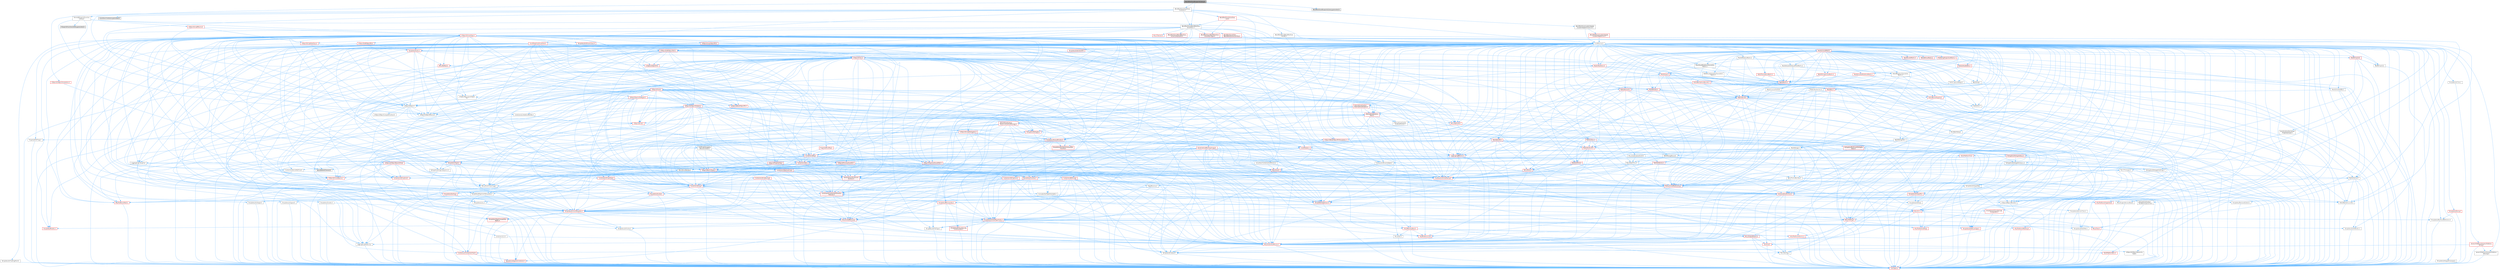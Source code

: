 digraph "WorldPartitionBlueprintLibrary.h"
{
 // INTERACTIVE_SVG=YES
 // LATEX_PDF_SIZE
  bgcolor="transparent";
  edge [fontname=Helvetica,fontsize=10,labelfontname=Helvetica,labelfontsize=10];
  node [fontname=Helvetica,fontsize=10,shape=box,height=0.2,width=0.4];
  Node1 [id="Node000001",label="WorldPartitionBlueprintLibrary.h",height=0.2,width=0.4,color="gray40", fillcolor="grey60", style="filled", fontcolor="black",tooltip=" "];
  Node1 -> Node2 [id="edge1_Node000001_Node000002",color="steelblue1",style="solid",tooltip=" "];
  Node2 [id="Node000002",label="Kismet/BlueprintFunction\lLibrary.h",height=0.2,width=0.4,color="grey40", fillcolor="white", style="filled",URL="$d3/d94/BlueprintFunctionLibrary_8h.html",tooltip=" "];
  Node2 -> Node3 [id="edge2_Node000002_Node000003",color="steelblue1",style="solid",tooltip=" "];
  Node3 [id="Node000003",label="CoreMinimal.h",height=0.2,width=0.4,color="grey40", fillcolor="white", style="filled",URL="$d7/d67/CoreMinimal_8h.html",tooltip=" "];
  Node3 -> Node4 [id="edge3_Node000003_Node000004",color="steelblue1",style="solid",tooltip=" "];
  Node4 [id="Node000004",label="CoreTypes.h",height=0.2,width=0.4,color="red", fillcolor="#FFF0F0", style="filled",URL="$dc/dec/CoreTypes_8h.html",tooltip=" "];
  Node3 -> Node18 [id="edge4_Node000003_Node000018",color="steelblue1",style="solid",tooltip=" "];
  Node18 [id="Node000018",label="CoreFwd.h",height=0.2,width=0.4,color="red", fillcolor="#FFF0F0", style="filled",URL="$d1/d1e/CoreFwd_8h.html",tooltip=" "];
  Node18 -> Node4 [id="edge5_Node000018_Node000004",color="steelblue1",style="solid",tooltip=" "];
  Node18 -> Node19 [id="edge6_Node000018_Node000019",color="steelblue1",style="solid",tooltip=" "];
  Node19 [id="Node000019",label="Containers/ContainersFwd.h",height=0.2,width=0.4,color="red", fillcolor="#FFF0F0", style="filled",URL="$d4/d0a/ContainersFwd_8h.html",tooltip=" "];
  Node19 -> Node4 [id="edge7_Node000019_Node000004",color="steelblue1",style="solid",tooltip=" "];
  Node19 -> Node20 [id="edge8_Node000019_Node000020",color="steelblue1",style="solid",tooltip=" "];
  Node20 [id="Node000020",label="Traits/IsContiguousContainer.h",height=0.2,width=0.4,color="red", fillcolor="#FFF0F0", style="filled",URL="$d5/d3c/IsContiguousContainer_8h.html",tooltip=" "];
  Node20 -> Node4 [id="edge9_Node000020_Node000004",color="steelblue1",style="solid",tooltip=" "];
  Node18 -> Node24 [id="edge10_Node000018_Node000024",color="steelblue1",style="solid",tooltip=" "];
  Node24 [id="Node000024",label="UObject/UObjectHierarchy\lFwd.h",height=0.2,width=0.4,color="grey40", fillcolor="white", style="filled",URL="$d3/d13/UObjectHierarchyFwd_8h.html",tooltip=" "];
  Node3 -> Node24 [id="edge11_Node000003_Node000024",color="steelblue1",style="solid",tooltip=" "];
  Node3 -> Node19 [id="edge12_Node000003_Node000019",color="steelblue1",style="solid",tooltip=" "];
  Node3 -> Node25 [id="edge13_Node000003_Node000025",color="steelblue1",style="solid",tooltip=" "];
  Node25 [id="Node000025",label="Misc/VarArgs.h",height=0.2,width=0.4,color="grey40", fillcolor="white", style="filled",URL="$d5/d6f/VarArgs_8h.html",tooltip=" "];
  Node25 -> Node4 [id="edge14_Node000025_Node000004",color="steelblue1",style="solid",tooltip=" "];
  Node3 -> Node26 [id="edge15_Node000003_Node000026",color="steelblue1",style="solid",tooltip=" "];
  Node26 [id="Node000026",label="Logging/LogVerbosity.h",height=0.2,width=0.4,color="grey40", fillcolor="white", style="filled",URL="$d2/d8f/LogVerbosity_8h.html",tooltip=" "];
  Node26 -> Node4 [id="edge16_Node000026_Node000004",color="steelblue1",style="solid",tooltip=" "];
  Node3 -> Node27 [id="edge17_Node000003_Node000027",color="steelblue1",style="solid",tooltip=" "];
  Node27 [id="Node000027",label="Misc/OutputDevice.h",height=0.2,width=0.4,color="red", fillcolor="#FFF0F0", style="filled",URL="$d7/d32/OutputDevice_8h.html",tooltip=" "];
  Node27 -> Node18 [id="edge18_Node000027_Node000018",color="steelblue1",style="solid",tooltip=" "];
  Node27 -> Node4 [id="edge19_Node000027_Node000004",color="steelblue1",style="solid",tooltip=" "];
  Node27 -> Node26 [id="edge20_Node000027_Node000026",color="steelblue1",style="solid",tooltip=" "];
  Node27 -> Node25 [id="edge21_Node000027_Node000025",color="steelblue1",style="solid",tooltip=" "];
  Node3 -> Node33 [id="edge22_Node000003_Node000033",color="steelblue1",style="solid",tooltip=" "];
  Node33 [id="Node000033",label="HAL/PlatformCrt.h",height=0.2,width=0.4,color="red", fillcolor="#FFF0F0", style="filled",URL="$d8/d75/PlatformCrt_8h.html",tooltip=" "];
  Node3 -> Node43 [id="edge23_Node000003_Node000043",color="steelblue1",style="solid",tooltip=" "];
  Node43 [id="Node000043",label="HAL/PlatformMisc.h",height=0.2,width=0.4,color="red", fillcolor="#FFF0F0", style="filled",URL="$d0/df5/PlatformMisc_8h.html",tooltip=" "];
  Node43 -> Node4 [id="edge24_Node000043_Node000004",color="steelblue1",style="solid",tooltip=" "];
  Node3 -> Node62 [id="edge25_Node000003_Node000062",color="steelblue1",style="solid",tooltip=" "];
  Node62 [id="Node000062",label="Misc/AssertionMacros.h",height=0.2,width=0.4,color="red", fillcolor="#FFF0F0", style="filled",URL="$d0/dfa/AssertionMacros_8h.html",tooltip=" "];
  Node62 -> Node4 [id="edge26_Node000062_Node000004",color="steelblue1",style="solid",tooltip=" "];
  Node62 -> Node43 [id="edge27_Node000062_Node000043",color="steelblue1",style="solid",tooltip=" "];
  Node62 -> Node63 [id="edge28_Node000062_Node000063",color="steelblue1",style="solid",tooltip=" "];
  Node63 [id="Node000063",label="Templates/EnableIf.h",height=0.2,width=0.4,color="grey40", fillcolor="white", style="filled",URL="$d7/d60/EnableIf_8h.html",tooltip=" "];
  Node63 -> Node4 [id="edge29_Node000063_Node000004",color="steelblue1",style="solid",tooltip=" "];
  Node62 -> Node25 [id="edge30_Node000062_Node000025",color="steelblue1",style="solid",tooltip=" "];
  Node3 -> Node71 [id="edge31_Node000003_Node000071",color="steelblue1",style="solid",tooltip=" "];
  Node71 [id="Node000071",label="Templates/IsPointer.h",height=0.2,width=0.4,color="grey40", fillcolor="white", style="filled",URL="$d7/d05/IsPointer_8h.html",tooltip=" "];
  Node71 -> Node4 [id="edge32_Node000071_Node000004",color="steelblue1",style="solid",tooltip=" "];
  Node3 -> Node72 [id="edge33_Node000003_Node000072",color="steelblue1",style="solid",tooltip=" "];
  Node72 [id="Node000072",label="HAL/PlatformMemory.h",height=0.2,width=0.4,color="red", fillcolor="#FFF0F0", style="filled",URL="$de/d68/PlatformMemory_8h.html",tooltip=" "];
  Node72 -> Node4 [id="edge34_Node000072_Node000004",color="steelblue1",style="solid",tooltip=" "];
  Node3 -> Node55 [id="edge35_Node000003_Node000055",color="steelblue1",style="solid",tooltip=" "];
  Node55 [id="Node000055",label="HAL/PlatformAtomics.h",height=0.2,width=0.4,color="red", fillcolor="#FFF0F0", style="filled",URL="$d3/d36/PlatformAtomics_8h.html",tooltip=" "];
  Node55 -> Node4 [id="edge36_Node000055_Node000004",color="steelblue1",style="solid",tooltip=" "];
  Node3 -> Node77 [id="edge37_Node000003_Node000077",color="steelblue1",style="solid",tooltip=" "];
  Node77 [id="Node000077",label="Misc/Exec.h",height=0.2,width=0.4,color="grey40", fillcolor="white", style="filled",URL="$de/ddb/Exec_8h.html",tooltip=" "];
  Node77 -> Node4 [id="edge38_Node000077_Node000004",color="steelblue1",style="solid",tooltip=" "];
  Node77 -> Node62 [id="edge39_Node000077_Node000062",color="steelblue1",style="solid",tooltip=" "];
  Node3 -> Node78 [id="edge40_Node000003_Node000078",color="steelblue1",style="solid",tooltip=" "];
  Node78 [id="Node000078",label="HAL/MemoryBase.h",height=0.2,width=0.4,color="red", fillcolor="#FFF0F0", style="filled",URL="$d6/d9f/MemoryBase_8h.html",tooltip=" "];
  Node78 -> Node4 [id="edge41_Node000078_Node000004",color="steelblue1",style="solid",tooltip=" "];
  Node78 -> Node55 [id="edge42_Node000078_Node000055",color="steelblue1",style="solid",tooltip=" "];
  Node78 -> Node33 [id="edge43_Node000078_Node000033",color="steelblue1",style="solid",tooltip=" "];
  Node78 -> Node77 [id="edge44_Node000078_Node000077",color="steelblue1",style="solid",tooltip=" "];
  Node78 -> Node27 [id="edge45_Node000078_Node000027",color="steelblue1",style="solid",tooltip=" "];
  Node3 -> Node88 [id="edge46_Node000003_Node000088",color="steelblue1",style="solid",tooltip=" "];
  Node88 [id="Node000088",label="HAL/UnrealMemory.h",height=0.2,width=0.4,color="red", fillcolor="#FFF0F0", style="filled",URL="$d9/d96/UnrealMemory_8h.html",tooltip=" "];
  Node88 -> Node4 [id="edge47_Node000088_Node000004",color="steelblue1",style="solid",tooltip=" "];
  Node88 -> Node78 [id="edge48_Node000088_Node000078",color="steelblue1",style="solid",tooltip=" "];
  Node88 -> Node72 [id="edge49_Node000088_Node000072",color="steelblue1",style="solid",tooltip=" "];
  Node88 -> Node71 [id="edge50_Node000088_Node000071",color="steelblue1",style="solid",tooltip=" "];
  Node3 -> Node90 [id="edge51_Node000003_Node000090",color="steelblue1",style="solid",tooltip=" "];
  Node90 [id="Node000090",label="Templates/IsArithmetic.h",height=0.2,width=0.4,color="grey40", fillcolor="white", style="filled",URL="$d2/d5d/IsArithmetic_8h.html",tooltip=" "];
  Node90 -> Node4 [id="edge52_Node000090_Node000004",color="steelblue1",style="solid",tooltip=" "];
  Node3 -> Node84 [id="edge53_Node000003_Node000084",color="steelblue1",style="solid",tooltip=" "];
  Node84 [id="Node000084",label="Templates/AndOrNot.h",height=0.2,width=0.4,color="grey40", fillcolor="white", style="filled",URL="$db/d0a/AndOrNot_8h.html",tooltip=" "];
  Node84 -> Node4 [id="edge54_Node000084_Node000004",color="steelblue1",style="solid",tooltip=" "];
  Node3 -> Node91 [id="edge55_Node000003_Node000091",color="steelblue1",style="solid",tooltip=" "];
  Node91 [id="Node000091",label="Templates/IsPODType.h",height=0.2,width=0.4,color="grey40", fillcolor="white", style="filled",URL="$d7/db1/IsPODType_8h.html",tooltip=" "];
  Node91 -> Node4 [id="edge56_Node000091_Node000004",color="steelblue1",style="solid",tooltip=" "];
  Node3 -> Node92 [id="edge57_Node000003_Node000092",color="steelblue1",style="solid",tooltip=" "];
  Node92 [id="Node000092",label="Templates/IsUECoreType.h",height=0.2,width=0.4,color="red", fillcolor="#FFF0F0", style="filled",URL="$d1/db8/IsUECoreType_8h.html",tooltip=" "];
  Node92 -> Node4 [id="edge58_Node000092_Node000004",color="steelblue1",style="solid",tooltip=" "];
  Node3 -> Node85 [id="edge59_Node000003_Node000085",color="steelblue1",style="solid",tooltip=" "];
  Node85 [id="Node000085",label="Templates/IsTriviallyCopy\lConstructible.h",height=0.2,width=0.4,color="red", fillcolor="#FFF0F0", style="filled",URL="$d3/d78/IsTriviallyCopyConstructible_8h.html",tooltip=" "];
  Node85 -> Node4 [id="edge60_Node000085_Node000004",color="steelblue1",style="solid",tooltip=" "];
  Node3 -> Node93 [id="edge61_Node000003_Node000093",color="steelblue1",style="solid",tooltip=" "];
  Node93 [id="Node000093",label="Templates/UnrealTypeTraits.h",height=0.2,width=0.4,color="red", fillcolor="#FFF0F0", style="filled",URL="$d2/d2d/UnrealTypeTraits_8h.html",tooltip=" "];
  Node93 -> Node4 [id="edge62_Node000093_Node000004",color="steelblue1",style="solid",tooltip=" "];
  Node93 -> Node71 [id="edge63_Node000093_Node000071",color="steelblue1",style="solid",tooltip=" "];
  Node93 -> Node62 [id="edge64_Node000093_Node000062",color="steelblue1",style="solid",tooltip=" "];
  Node93 -> Node84 [id="edge65_Node000093_Node000084",color="steelblue1",style="solid",tooltip=" "];
  Node93 -> Node63 [id="edge66_Node000093_Node000063",color="steelblue1",style="solid",tooltip=" "];
  Node93 -> Node90 [id="edge67_Node000093_Node000090",color="steelblue1",style="solid",tooltip=" "];
  Node93 -> Node94 [id="edge68_Node000093_Node000094",color="steelblue1",style="solid",tooltip=" "];
  Node94 [id="Node000094",label="Templates/Models.h",height=0.2,width=0.4,color="red", fillcolor="#FFF0F0", style="filled",URL="$d3/d0c/Models_8h.html",tooltip=" "];
  Node93 -> Node91 [id="edge69_Node000093_Node000091",color="steelblue1",style="solid",tooltip=" "];
  Node93 -> Node92 [id="edge70_Node000093_Node000092",color="steelblue1",style="solid",tooltip=" "];
  Node93 -> Node85 [id="edge71_Node000093_Node000085",color="steelblue1",style="solid",tooltip=" "];
  Node3 -> Node63 [id="edge72_Node000003_Node000063",color="steelblue1",style="solid",tooltip=" "];
  Node3 -> Node95 [id="edge73_Node000003_Node000095",color="steelblue1",style="solid",tooltip=" "];
  Node95 [id="Node000095",label="Templates/RemoveReference.h",height=0.2,width=0.4,color="grey40", fillcolor="white", style="filled",URL="$da/dbe/RemoveReference_8h.html",tooltip=" "];
  Node95 -> Node4 [id="edge74_Node000095_Node000004",color="steelblue1",style="solid",tooltip=" "];
  Node3 -> Node96 [id="edge75_Node000003_Node000096",color="steelblue1",style="solid",tooltip=" "];
  Node96 [id="Node000096",label="Templates/IntegralConstant.h",height=0.2,width=0.4,color="grey40", fillcolor="white", style="filled",URL="$db/d1b/IntegralConstant_8h.html",tooltip=" "];
  Node96 -> Node4 [id="edge76_Node000096_Node000004",color="steelblue1",style="solid",tooltip=" "];
  Node3 -> Node97 [id="edge77_Node000003_Node000097",color="steelblue1",style="solid",tooltip=" "];
  Node97 [id="Node000097",label="Templates/IsClass.h",height=0.2,width=0.4,color="grey40", fillcolor="white", style="filled",URL="$db/dcb/IsClass_8h.html",tooltip=" "];
  Node97 -> Node4 [id="edge78_Node000097_Node000004",color="steelblue1",style="solid",tooltip=" "];
  Node3 -> Node98 [id="edge79_Node000003_Node000098",color="steelblue1",style="solid",tooltip=" "];
  Node98 [id="Node000098",label="Templates/TypeCompatible\lBytes.h",height=0.2,width=0.4,color="red", fillcolor="#FFF0F0", style="filled",URL="$df/d0a/TypeCompatibleBytes_8h.html",tooltip=" "];
  Node98 -> Node4 [id="edge80_Node000098_Node000004",color="steelblue1",style="solid",tooltip=" "];
  Node3 -> Node20 [id="edge81_Node000003_Node000020",color="steelblue1",style="solid",tooltip=" "];
  Node3 -> Node99 [id="edge82_Node000003_Node000099",color="steelblue1",style="solid",tooltip=" "];
  Node99 [id="Node000099",label="Templates/UnrealTemplate.h",height=0.2,width=0.4,color="red", fillcolor="#FFF0F0", style="filled",URL="$d4/d24/UnrealTemplate_8h.html",tooltip=" "];
  Node99 -> Node4 [id="edge83_Node000099_Node000004",color="steelblue1",style="solid",tooltip=" "];
  Node99 -> Node71 [id="edge84_Node000099_Node000071",color="steelblue1",style="solid",tooltip=" "];
  Node99 -> Node88 [id="edge85_Node000099_Node000088",color="steelblue1",style="solid",tooltip=" "];
  Node99 -> Node93 [id="edge86_Node000099_Node000093",color="steelblue1",style="solid",tooltip=" "];
  Node99 -> Node95 [id="edge87_Node000099_Node000095",color="steelblue1",style="solid",tooltip=" "];
  Node99 -> Node98 [id="edge88_Node000099_Node000098",color="steelblue1",style="solid",tooltip=" "];
  Node99 -> Node20 [id="edge89_Node000099_Node000020",color="steelblue1",style="solid",tooltip=" "];
  Node3 -> Node48 [id="edge90_Node000003_Node000048",color="steelblue1",style="solid",tooltip=" "];
  Node48 [id="Node000048",label="Math/NumericLimits.h",height=0.2,width=0.4,color="grey40", fillcolor="white", style="filled",URL="$df/d1b/NumericLimits_8h.html",tooltip=" "];
  Node48 -> Node4 [id="edge91_Node000048_Node000004",color="steelblue1",style="solid",tooltip=" "];
  Node3 -> Node103 [id="edge92_Node000003_Node000103",color="steelblue1",style="solid",tooltip=" "];
  Node103 [id="Node000103",label="HAL/PlatformMath.h",height=0.2,width=0.4,color="red", fillcolor="#FFF0F0", style="filled",URL="$dc/d53/PlatformMath_8h.html",tooltip=" "];
  Node103 -> Node4 [id="edge93_Node000103_Node000004",color="steelblue1",style="solid",tooltip=" "];
  Node3 -> Node86 [id="edge94_Node000003_Node000086",color="steelblue1",style="solid",tooltip=" "];
  Node86 [id="Node000086",label="Templates/IsTriviallyCopy\lAssignable.h",height=0.2,width=0.4,color="red", fillcolor="#FFF0F0", style="filled",URL="$d2/df2/IsTriviallyCopyAssignable_8h.html",tooltip=" "];
  Node86 -> Node4 [id="edge95_Node000086_Node000004",color="steelblue1",style="solid",tooltip=" "];
  Node3 -> Node111 [id="edge96_Node000003_Node000111",color="steelblue1",style="solid",tooltip=" "];
  Node111 [id="Node000111",label="Templates/MemoryOps.h",height=0.2,width=0.4,color="red", fillcolor="#FFF0F0", style="filled",URL="$db/dea/MemoryOps_8h.html",tooltip=" "];
  Node111 -> Node4 [id="edge97_Node000111_Node000004",color="steelblue1",style="solid",tooltip=" "];
  Node111 -> Node88 [id="edge98_Node000111_Node000088",color="steelblue1",style="solid",tooltip=" "];
  Node111 -> Node86 [id="edge99_Node000111_Node000086",color="steelblue1",style="solid",tooltip=" "];
  Node111 -> Node85 [id="edge100_Node000111_Node000085",color="steelblue1",style="solid",tooltip=" "];
  Node111 -> Node93 [id="edge101_Node000111_Node000093",color="steelblue1",style="solid",tooltip=" "];
  Node3 -> Node112 [id="edge102_Node000003_Node000112",color="steelblue1",style="solid",tooltip=" "];
  Node112 [id="Node000112",label="Containers/ContainerAllocation\lPolicies.h",height=0.2,width=0.4,color="red", fillcolor="#FFF0F0", style="filled",URL="$d7/dff/ContainerAllocationPolicies_8h.html",tooltip=" "];
  Node112 -> Node4 [id="edge103_Node000112_Node000004",color="steelblue1",style="solid",tooltip=" "];
  Node112 -> Node112 [id="edge104_Node000112_Node000112",color="steelblue1",style="solid",tooltip=" "];
  Node112 -> Node103 [id="edge105_Node000112_Node000103",color="steelblue1",style="solid",tooltip=" "];
  Node112 -> Node88 [id="edge106_Node000112_Node000088",color="steelblue1",style="solid",tooltip=" "];
  Node112 -> Node48 [id="edge107_Node000112_Node000048",color="steelblue1",style="solid",tooltip=" "];
  Node112 -> Node62 [id="edge108_Node000112_Node000062",color="steelblue1",style="solid",tooltip=" "];
  Node112 -> Node111 [id="edge109_Node000112_Node000111",color="steelblue1",style="solid",tooltip=" "];
  Node112 -> Node98 [id="edge110_Node000112_Node000098",color="steelblue1",style="solid",tooltip=" "];
  Node3 -> Node115 [id="edge111_Node000003_Node000115",color="steelblue1",style="solid",tooltip=" "];
  Node115 [id="Node000115",label="Templates/IsEnumClass.h",height=0.2,width=0.4,color="grey40", fillcolor="white", style="filled",URL="$d7/d15/IsEnumClass_8h.html",tooltip=" "];
  Node115 -> Node4 [id="edge112_Node000115_Node000004",color="steelblue1",style="solid",tooltip=" "];
  Node115 -> Node84 [id="edge113_Node000115_Node000084",color="steelblue1",style="solid",tooltip=" "];
  Node3 -> Node116 [id="edge114_Node000003_Node000116",color="steelblue1",style="solid",tooltip=" "];
  Node116 [id="Node000116",label="HAL/PlatformProperties.h",height=0.2,width=0.4,color="red", fillcolor="#FFF0F0", style="filled",URL="$d9/db0/PlatformProperties_8h.html",tooltip=" "];
  Node116 -> Node4 [id="edge115_Node000116_Node000004",color="steelblue1",style="solid",tooltip=" "];
  Node3 -> Node119 [id="edge116_Node000003_Node000119",color="steelblue1",style="solid",tooltip=" "];
  Node119 [id="Node000119",label="Misc/EngineVersionBase.h",height=0.2,width=0.4,color="grey40", fillcolor="white", style="filled",URL="$d5/d2b/EngineVersionBase_8h.html",tooltip=" "];
  Node119 -> Node4 [id="edge117_Node000119_Node000004",color="steelblue1",style="solid",tooltip=" "];
  Node3 -> Node120 [id="edge118_Node000003_Node000120",color="steelblue1",style="solid",tooltip=" "];
  Node120 [id="Node000120",label="Internationalization\l/TextNamespaceFwd.h",height=0.2,width=0.4,color="grey40", fillcolor="white", style="filled",URL="$d8/d97/TextNamespaceFwd_8h.html",tooltip=" "];
  Node120 -> Node4 [id="edge119_Node000120_Node000004",color="steelblue1",style="solid",tooltip=" "];
  Node3 -> Node121 [id="edge120_Node000003_Node000121",color="steelblue1",style="solid",tooltip=" "];
  Node121 [id="Node000121",label="Serialization/Archive.h",height=0.2,width=0.4,color="red", fillcolor="#FFF0F0", style="filled",URL="$d7/d3b/Archive_8h.html",tooltip=" "];
  Node121 -> Node18 [id="edge121_Node000121_Node000018",color="steelblue1",style="solid",tooltip=" "];
  Node121 -> Node4 [id="edge122_Node000121_Node000004",color="steelblue1",style="solid",tooltip=" "];
  Node121 -> Node116 [id="edge123_Node000121_Node000116",color="steelblue1",style="solid",tooltip=" "];
  Node121 -> Node120 [id="edge124_Node000121_Node000120",color="steelblue1",style="solid",tooltip=" "];
  Node121 -> Node62 [id="edge125_Node000121_Node000062",color="steelblue1",style="solid",tooltip=" "];
  Node121 -> Node119 [id="edge126_Node000121_Node000119",color="steelblue1",style="solid",tooltip=" "];
  Node121 -> Node25 [id="edge127_Node000121_Node000025",color="steelblue1",style="solid",tooltip=" "];
  Node121 -> Node63 [id="edge128_Node000121_Node000063",color="steelblue1",style="solid",tooltip=" "];
  Node121 -> Node115 [id="edge129_Node000121_Node000115",color="steelblue1",style="solid",tooltip=" "];
  Node121 -> Node108 [id="edge130_Node000121_Node000108",color="steelblue1",style="solid",tooltip=" "];
  Node108 [id="Node000108",label="Templates/IsSigned.h",height=0.2,width=0.4,color="grey40", fillcolor="white", style="filled",URL="$d8/dd8/IsSigned_8h.html",tooltip=" "];
  Node108 -> Node4 [id="edge131_Node000108_Node000004",color="steelblue1",style="solid",tooltip=" "];
  Node121 -> Node99 [id="edge132_Node000121_Node000099",color="steelblue1",style="solid",tooltip=" "];
  Node121 -> Node124 [id="edge133_Node000121_Node000124",color="steelblue1",style="solid",tooltip=" "];
  Node124 [id="Node000124",label="UObject/ObjectVersion.h",height=0.2,width=0.4,color="grey40", fillcolor="white", style="filled",URL="$da/d63/ObjectVersion_8h.html",tooltip=" "];
  Node124 -> Node4 [id="edge134_Node000124_Node000004",color="steelblue1",style="solid",tooltip=" "];
  Node3 -> Node125 [id="edge135_Node000003_Node000125",color="steelblue1",style="solid",tooltip=" "];
  Node125 [id="Node000125",label="Templates/Less.h",height=0.2,width=0.4,color="grey40", fillcolor="white", style="filled",URL="$de/dc8/Less_8h.html",tooltip=" "];
  Node125 -> Node4 [id="edge136_Node000125_Node000004",color="steelblue1",style="solid",tooltip=" "];
  Node125 -> Node99 [id="edge137_Node000125_Node000099",color="steelblue1",style="solid",tooltip=" "];
  Node3 -> Node126 [id="edge138_Node000003_Node000126",color="steelblue1",style="solid",tooltip=" "];
  Node126 [id="Node000126",label="Templates/Sorting.h",height=0.2,width=0.4,color="red", fillcolor="#FFF0F0", style="filled",URL="$d3/d9e/Sorting_8h.html",tooltip=" "];
  Node126 -> Node4 [id="edge139_Node000126_Node000004",color="steelblue1",style="solid",tooltip=" "];
  Node126 -> Node103 [id="edge140_Node000126_Node000103",color="steelblue1",style="solid",tooltip=" "];
  Node126 -> Node125 [id="edge141_Node000126_Node000125",color="steelblue1",style="solid",tooltip=" "];
  Node3 -> Node137 [id="edge142_Node000003_Node000137",color="steelblue1",style="solid",tooltip=" "];
  Node137 [id="Node000137",label="Misc/Char.h",height=0.2,width=0.4,color="red", fillcolor="#FFF0F0", style="filled",URL="$d0/d58/Char_8h.html",tooltip=" "];
  Node137 -> Node4 [id="edge143_Node000137_Node000004",color="steelblue1",style="solid",tooltip=" "];
  Node3 -> Node140 [id="edge144_Node000003_Node000140",color="steelblue1",style="solid",tooltip=" "];
  Node140 [id="Node000140",label="GenericPlatform/GenericPlatform\lStricmp.h",height=0.2,width=0.4,color="grey40", fillcolor="white", style="filled",URL="$d2/d86/GenericPlatformStricmp_8h.html",tooltip=" "];
  Node140 -> Node4 [id="edge145_Node000140_Node000004",color="steelblue1",style="solid",tooltip=" "];
  Node3 -> Node141 [id="edge146_Node000003_Node000141",color="steelblue1",style="solid",tooltip=" "];
  Node141 [id="Node000141",label="GenericPlatform/GenericPlatform\lString.h",height=0.2,width=0.4,color="red", fillcolor="#FFF0F0", style="filled",URL="$dd/d20/GenericPlatformString_8h.html",tooltip=" "];
  Node141 -> Node4 [id="edge147_Node000141_Node000004",color="steelblue1",style="solid",tooltip=" "];
  Node141 -> Node140 [id="edge148_Node000141_Node000140",color="steelblue1",style="solid",tooltip=" "];
  Node141 -> Node63 [id="edge149_Node000141_Node000063",color="steelblue1",style="solid",tooltip=" "];
  Node3 -> Node74 [id="edge150_Node000003_Node000074",color="steelblue1",style="solid",tooltip=" "];
  Node74 [id="Node000074",label="HAL/PlatformString.h",height=0.2,width=0.4,color="red", fillcolor="#FFF0F0", style="filled",URL="$db/db5/PlatformString_8h.html",tooltip=" "];
  Node74 -> Node4 [id="edge151_Node000074_Node000004",color="steelblue1",style="solid",tooltip=" "];
  Node3 -> Node144 [id="edge152_Node000003_Node000144",color="steelblue1",style="solid",tooltip=" "];
  Node144 [id="Node000144",label="Misc/CString.h",height=0.2,width=0.4,color="red", fillcolor="#FFF0F0", style="filled",URL="$d2/d49/CString_8h.html",tooltip=" "];
  Node144 -> Node4 [id="edge153_Node000144_Node000004",color="steelblue1",style="solid",tooltip=" "];
  Node144 -> Node33 [id="edge154_Node000144_Node000033",color="steelblue1",style="solid",tooltip=" "];
  Node144 -> Node74 [id="edge155_Node000144_Node000074",color="steelblue1",style="solid",tooltip=" "];
  Node144 -> Node62 [id="edge156_Node000144_Node000062",color="steelblue1",style="solid",tooltip=" "];
  Node144 -> Node137 [id="edge157_Node000144_Node000137",color="steelblue1",style="solid",tooltip=" "];
  Node144 -> Node25 [id="edge158_Node000144_Node000025",color="steelblue1",style="solid",tooltip=" "];
  Node3 -> Node145 [id="edge159_Node000003_Node000145",color="steelblue1",style="solid",tooltip=" "];
  Node145 [id="Node000145",label="Misc/Crc.h",height=0.2,width=0.4,color="red", fillcolor="#FFF0F0", style="filled",URL="$d4/dd2/Crc_8h.html",tooltip=" "];
  Node145 -> Node4 [id="edge160_Node000145_Node000004",color="steelblue1",style="solid",tooltip=" "];
  Node145 -> Node74 [id="edge161_Node000145_Node000074",color="steelblue1",style="solid",tooltip=" "];
  Node145 -> Node62 [id="edge162_Node000145_Node000062",color="steelblue1",style="solid",tooltip=" "];
  Node145 -> Node144 [id="edge163_Node000145_Node000144",color="steelblue1",style="solid",tooltip=" "];
  Node145 -> Node137 [id="edge164_Node000145_Node000137",color="steelblue1",style="solid",tooltip=" "];
  Node145 -> Node93 [id="edge165_Node000145_Node000093",color="steelblue1",style="solid",tooltip=" "];
  Node3 -> Node136 [id="edge166_Node000003_Node000136",color="steelblue1",style="solid",tooltip=" "];
  Node136 [id="Node000136",label="Math/UnrealMathUtility.h",height=0.2,width=0.4,color="red", fillcolor="#FFF0F0", style="filled",URL="$db/db8/UnrealMathUtility_8h.html",tooltip=" "];
  Node136 -> Node4 [id="edge167_Node000136_Node000004",color="steelblue1",style="solid",tooltip=" "];
  Node136 -> Node62 [id="edge168_Node000136_Node000062",color="steelblue1",style="solid",tooltip=" "];
  Node136 -> Node103 [id="edge169_Node000136_Node000103",color="steelblue1",style="solid",tooltip=" "];
  Node3 -> Node146 [id="edge170_Node000003_Node000146",color="steelblue1",style="solid",tooltip=" "];
  Node146 [id="Node000146",label="Containers/UnrealString.h",height=0.2,width=0.4,color="red", fillcolor="#FFF0F0", style="filled",URL="$d5/dba/UnrealString_8h.html",tooltip=" "];
  Node3 -> Node150 [id="edge171_Node000003_Node000150",color="steelblue1",style="solid",tooltip=" "];
  Node150 [id="Node000150",label="Containers/Array.h",height=0.2,width=0.4,color="red", fillcolor="#FFF0F0", style="filled",URL="$df/dd0/Array_8h.html",tooltip=" "];
  Node150 -> Node4 [id="edge172_Node000150_Node000004",color="steelblue1",style="solid",tooltip=" "];
  Node150 -> Node62 [id="edge173_Node000150_Node000062",color="steelblue1",style="solid",tooltip=" "];
  Node150 -> Node88 [id="edge174_Node000150_Node000088",color="steelblue1",style="solid",tooltip=" "];
  Node150 -> Node93 [id="edge175_Node000150_Node000093",color="steelblue1",style="solid",tooltip=" "];
  Node150 -> Node99 [id="edge176_Node000150_Node000099",color="steelblue1",style="solid",tooltip=" "];
  Node150 -> Node112 [id="edge177_Node000150_Node000112",color="steelblue1",style="solid",tooltip=" "];
  Node150 -> Node121 [id="edge178_Node000150_Node000121",color="steelblue1",style="solid",tooltip=" "];
  Node150 -> Node171 [id="edge179_Node000150_Node000171",color="steelblue1",style="solid",tooltip=" "];
  Node171 [id="Node000171",label="Concepts/GetTypeHashable.h",height=0.2,width=0.4,color="grey40", fillcolor="white", style="filled",URL="$d3/da2/GetTypeHashable_8h.html",tooltip=" "];
  Node171 -> Node4 [id="edge180_Node000171_Node000004",color="steelblue1",style="solid",tooltip=" "];
  Node171 -> Node162 [id="edge181_Node000171_Node000162",color="steelblue1",style="solid",tooltip=" "];
  Node162 [id="Node000162",label="Templates/TypeHash.h",height=0.2,width=0.4,color="red", fillcolor="#FFF0F0", style="filled",URL="$d1/d62/TypeHash_8h.html",tooltip=" "];
  Node162 -> Node4 [id="edge182_Node000162_Node000004",color="steelblue1",style="solid",tooltip=" "];
  Node162 -> Node145 [id="edge183_Node000162_Node000145",color="steelblue1",style="solid",tooltip=" "];
  Node150 -> Node129 [id="edge184_Node000150_Node000129",color="steelblue1",style="solid",tooltip=" "];
  Node129 [id="Node000129",label="Templates/Invoke.h",height=0.2,width=0.4,color="red", fillcolor="#FFF0F0", style="filled",URL="$d7/deb/Invoke_8h.html",tooltip=" "];
  Node129 -> Node4 [id="edge185_Node000129_Node000004",color="steelblue1",style="solid",tooltip=" "];
  Node129 -> Node99 [id="edge186_Node000129_Node000099",color="steelblue1",style="solid",tooltip=" "];
  Node150 -> Node125 [id="edge187_Node000150_Node000125",color="steelblue1",style="solid",tooltip=" "];
  Node150 -> Node126 [id="edge188_Node000150_Node000126",color="steelblue1",style="solid",tooltip=" "];
  Node150 -> Node173 [id="edge189_Node000150_Node000173",color="steelblue1",style="solid",tooltip=" "];
  Node173 [id="Node000173",label="Templates/AlignmentTemplates.h",height=0.2,width=0.4,color="grey40", fillcolor="white", style="filled",URL="$dd/d32/AlignmentTemplates_8h.html",tooltip=" "];
  Node173 -> Node4 [id="edge190_Node000173_Node000004",color="steelblue1",style="solid",tooltip=" "];
  Node173 -> Node82 [id="edge191_Node000173_Node000082",color="steelblue1",style="solid",tooltip=" "];
  Node82 [id="Node000082",label="Templates/IsIntegral.h",height=0.2,width=0.4,color="grey40", fillcolor="white", style="filled",URL="$da/d64/IsIntegral_8h.html",tooltip=" "];
  Node82 -> Node4 [id="edge192_Node000082_Node000004",color="steelblue1",style="solid",tooltip=" "];
  Node173 -> Node71 [id="edge193_Node000173_Node000071",color="steelblue1",style="solid",tooltip=" "];
  Node3 -> Node174 [id="edge194_Node000003_Node000174",color="steelblue1",style="solid",tooltip=" "];
  Node174 [id="Node000174",label="Misc/FrameNumber.h",height=0.2,width=0.4,color="grey40", fillcolor="white", style="filled",URL="$dd/dbd/FrameNumber_8h.html",tooltip=" "];
  Node174 -> Node4 [id="edge195_Node000174_Node000004",color="steelblue1",style="solid",tooltip=" "];
  Node174 -> Node48 [id="edge196_Node000174_Node000048",color="steelblue1",style="solid",tooltip=" "];
  Node174 -> Node136 [id="edge197_Node000174_Node000136",color="steelblue1",style="solid",tooltip=" "];
  Node174 -> Node63 [id="edge198_Node000174_Node000063",color="steelblue1",style="solid",tooltip=" "];
  Node174 -> Node93 [id="edge199_Node000174_Node000093",color="steelblue1",style="solid",tooltip=" "];
  Node3 -> Node175 [id="edge200_Node000003_Node000175",color="steelblue1",style="solid",tooltip=" "];
  Node175 [id="Node000175",label="Misc/Timespan.h",height=0.2,width=0.4,color="grey40", fillcolor="white", style="filled",URL="$da/dd9/Timespan_8h.html",tooltip=" "];
  Node175 -> Node4 [id="edge201_Node000175_Node000004",color="steelblue1",style="solid",tooltip=" "];
  Node175 -> Node176 [id="edge202_Node000175_Node000176",color="steelblue1",style="solid",tooltip=" "];
  Node176 [id="Node000176",label="Math/Interval.h",height=0.2,width=0.4,color="grey40", fillcolor="white", style="filled",URL="$d1/d55/Interval_8h.html",tooltip=" "];
  Node176 -> Node4 [id="edge203_Node000176_Node000004",color="steelblue1",style="solid",tooltip=" "];
  Node176 -> Node90 [id="edge204_Node000176_Node000090",color="steelblue1",style="solid",tooltip=" "];
  Node176 -> Node93 [id="edge205_Node000176_Node000093",color="steelblue1",style="solid",tooltip=" "];
  Node176 -> Node48 [id="edge206_Node000176_Node000048",color="steelblue1",style="solid",tooltip=" "];
  Node176 -> Node136 [id="edge207_Node000176_Node000136",color="steelblue1",style="solid",tooltip=" "];
  Node175 -> Node136 [id="edge208_Node000175_Node000136",color="steelblue1",style="solid",tooltip=" "];
  Node175 -> Node62 [id="edge209_Node000175_Node000062",color="steelblue1",style="solid",tooltip=" "];
  Node3 -> Node177 [id="edge210_Node000003_Node000177",color="steelblue1",style="solid",tooltip=" "];
  Node177 [id="Node000177",label="Containers/StringConv.h",height=0.2,width=0.4,color="red", fillcolor="#FFF0F0", style="filled",URL="$d3/ddf/StringConv_8h.html",tooltip=" "];
  Node177 -> Node4 [id="edge211_Node000177_Node000004",color="steelblue1",style="solid",tooltip=" "];
  Node177 -> Node62 [id="edge212_Node000177_Node000062",color="steelblue1",style="solid",tooltip=" "];
  Node177 -> Node112 [id="edge213_Node000177_Node000112",color="steelblue1",style="solid",tooltip=" "];
  Node177 -> Node150 [id="edge214_Node000177_Node000150",color="steelblue1",style="solid",tooltip=" "];
  Node177 -> Node144 [id="edge215_Node000177_Node000144",color="steelblue1",style="solid",tooltip=" "];
  Node177 -> Node178 [id="edge216_Node000177_Node000178",color="steelblue1",style="solid",tooltip=" "];
  Node178 [id="Node000178",label="Templates/IsArray.h",height=0.2,width=0.4,color="grey40", fillcolor="white", style="filled",URL="$d8/d8d/IsArray_8h.html",tooltip=" "];
  Node178 -> Node4 [id="edge217_Node000178_Node000004",color="steelblue1",style="solid",tooltip=" "];
  Node177 -> Node99 [id="edge218_Node000177_Node000099",color="steelblue1",style="solid",tooltip=" "];
  Node177 -> Node93 [id="edge219_Node000177_Node000093",color="steelblue1",style="solid",tooltip=" "];
  Node177 -> Node20 [id="edge220_Node000177_Node000020",color="steelblue1",style="solid",tooltip=" "];
  Node3 -> Node179 [id="edge221_Node000003_Node000179",color="steelblue1",style="solid",tooltip=" "];
  Node179 [id="Node000179",label="UObject/UnrealNames.h",height=0.2,width=0.4,color="red", fillcolor="#FFF0F0", style="filled",URL="$d8/db1/UnrealNames_8h.html",tooltip=" "];
  Node179 -> Node4 [id="edge222_Node000179_Node000004",color="steelblue1",style="solid",tooltip=" "];
  Node3 -> Node181 [id="edge223_Node000003_Node000181",color="steelblue1",style="solid",tooltip=" "];
  Node181 [id="Node000181",label="UObject/NameTypes.h",height=0.2,width=0.4,color="red", fillcolor="#FFF0F0", style="filled",URL="$d6/d35/NameTypes_8h.html",tooltip=" "];
  Node181 -> Node4 [id="edge224_Node000181_Node000004",color="steelblue1",style="solid",tooltip=" "];
  Node181 -> Node62 [id="edge225_Node000181_Node000062",color="steelblue1",style="solid",tooltip=" "];
  Node181 -> Node88 [id="edge226_Node000181_Node000088",color="steelblue1",style="solid",tooltip=" "];
  Node181 -> Node93 [id="edge227_Node000181_Node000093",color="steelblue1",style="solid",tooltip=" "];
  Node181 -> Node99 [id="edge228_Node000181_Node000099",color="steelblue1",style="solid",tooltip=" "];
  Node181 -> Node146 [id="edge229_Node000181_Node000146",color="steelblue1",style="solid",tooltip=" "];
  Node181 -> Node177 [id="edge230_Node000181_Node000177",color="steelblue1",style="solid",tooltip=" "];
  Node181 -> Node45 [id="edge231_Node000181_Node000045",color="steelblue1",style="solid",tooltip=" "];
  Node45 [id="Node000045",label="Containers/StringFwd.h",height=0.2,width=0.4,color="red", fillcolor="#FFF0F0", style="filled",URL="$df/d37/StringFwd_8h.html",tooltip=" "];
  Node45 -> Node4 [id="edge232_Node000045_Node000004",color="steelblue1",style="solid",tooltip=" "];
  Node45 -> Node20 [id="edge233_Node000045_Node000020",color="steelblue1",style="solid",tooltip=" "];
  Node181 -> Node179 [id="edge234_Node000181_Node000179",color="steelblue1",style="solid",tooltip=" "];
  Node3 -> Node189 [id="edge235_Node000003_Node000189",color="steelblue1",style="solid",tooltip=" "];
  Node189 [id="Node000189",label="Misc/Parse.h",height=0.2,width=0.4,color="red", fillcolor="#FFF0F0", style="filled",URL="$dc/d71/Parse_8h.html",tooltip=" "];
  Node189 -> Node45 [id="edge236_Node000189_Node000045",color="steelblue1",style="solid",tooltip=" "];
  Node189 -> Node146 [id="edge237_Node000189_Node000146",color="steelblue1",style="solid",tooltip=" "];
  Node189 -> Node4 [id="edge238_Node000189_Node000004",color="steelblue1",style="solid",tooltip=" "];
  Node189 -> Node33 [id="edge239_Node000189_Node000033",color="steelblue1",style="solid",tooltip=" "];
  Node189 -> Node50 [id="edge240_Node000189_Node000050",color="steelblue1",style="solid",tooltip=" "];
  Node50 [id="Node000050",label="Misc/EnumClassFlags.h",height=0.2,width=0.4,color="grey40", fillcolor="white", style="filled",URL="$d8/de7/EnumClassFlags_8h.html",tooltip=" "];
  Node189 -> Node190 [id="edge241_Node000189_Node000190",color="steelblue1",style="solid",tooltip=" "];
  Node190 [id="Node000190",label="Templates/Function.h",height=0.2,width=0.4,color="red", fillcolor="#FFF0F0", style="filled",URL="$df/df5/Function_8h.html",tooltip=" "];
  Node190 -> Node4 [id="edge242_Node000190_Node000004",color="steelblue1",style="solid",tooltip=" "];
  Node190 -> Node62 [id="edge243_Node000190_Node000062",color="steelblue1",style="solid",tooltip=" "];
  Node190 -> Node88 [id="edge244_Node000190_Node000088",color="steelblue1",style="solid",tooltip=" "];
  Node190 -> Node93 [id="edge245_Node000190_Node000093",color="steelblue1",style="solid",tooltip=" "];
  Node190 -> Node129 [id="edge246_Node000190_Node000129",color="steelblue1",style="solid",tooltip=" "];
  Node190 -> Node99 [id="edge247_Node000190_Node000099",color="steelblue1",style="solid",tooltip=" "];
  Node190 -> Node136 [id="edge248_Node000190_Node000136",color="steelblue1",style="solid",tooltip=" "];
  Node3 -> Node173 [id="edge249_Node000003_Node000173",color="steelblue1",style="solid",tooltip=" "];
  Node3 -> Node192 [id="edge250_Node000003_Node000192",color="steelblue1",style="solid",tooltip=" "];
  Node192 [id="Node000192",label="Misc/StructBuilder.h",height=0.2,width=0.4,color="grey40", fillcolor="white", style="filled",URL="$d9/db3/StructBuilder_8h.html",tooltip=" "];
  Node192 -> Node4 [id="edge251_Node000192_Node000004",color="steelblue1",style="solid",tooltip=" "];
  Node192 -> Node136 [id="edge252_Node000192_Node000136",color="steelblue1",style="solid",tooltip=" "];
  Node192 -> Node173 [id="edge253_Node000192_Node000173",color="steelblue1",style="solid",tooltip=" "];
  Node3 -> Node105 [id="edge254_Node000003_Node000105",color="steelblue1",style="solid",tooltip=" "];
  Node105 [id="Node000105",label="Templates/Decay.h",height=0.2,width=0.4,color="red", fillcolor="#FFF0F0", style="filled",URL="$dd/d0f/Decay_8h.html",tooltip=" "];
  Node105 -> Node4 [id="edge255_Node000105_Node000004",color="steelblue1",style="solid",tooltip=" "];
  Node105 -> Node95 [id="edge256_Node000105_Node000095",color="steelblue1",style="solid",tooltip=" "];
  Node3 -> Node193 [id="edge257_Node000003_Node000193",color="steelblue1",style="solid",tooltip=" "];
  Node193 [id="Node000193",label="Templates/PointerIsConvertible\lFromTo.h",height=0.2,width=0.4,color="red", fillcolor="#FFF0F0", style="filled",URL="$d6/d65/PointerIsConvertibleFromTo_8h.html",tooltip=" "];
  Node193 -> Node4 [id="edge258_Node000193_Node000004",color="steelblue1",style="solid",tooltip=" "];
  Node3 -> Node129 [id="edge259_Node000003_Node000129",color="steelblue1",style="solid",tooltip=" "];
  Node3 -> Node190 [id="edge260_Node000003_Node000190",color="steelblue1",style="solid",tooltip=" "];
  Node3 -> Node162 [id="edge261_Node000003_Node000162",color="steelblue1",style="solid",tooltip=" "];
  Node3 -> Node194 [id="edge262_Node000003_Node000194",color="steelblue1",style="solid",tooltip=" "];
  Node194 [id="Node000194",label="Containers/ScriptArray.h",height=0.2,width=0.4,color="red", fillcolor="#FFF0F0", style="filled",URL="$dc/daf/ScriptArray_8h.html",tooltip=" "];
  Node194 -> Node4 [id="edge263_Node000194_Node000004",color="steelblue1",style="solid",tooltip=" "];
  Node194 -> Node62 [id="edge264_Node000194_Node000062",color="steelblue1",style="solid",tooltip=" "];
  Node194 -> Node88 [id="edge265_Node000194_Node000088",color="steelblue1",style="solid",tooltip=" "];
  Node194 -> Node112 [id="edge266_Node000194_Node000112",color="steelblue1",style="solid",tooltip=" "];
  Node194 -> Node150 [id="edge267_Node000194_Node000150",color="steelblue1",style="solid",tooltip=" "];
  Node3 -> Node195 [id="edge268_Node000003_Node000195",color="steelblue1",style="solid",tooltip=" "];
  Node195 [id="Node000195",label="Containers/BitArray.h",height=0.2,width=0.4,color="red", fillcolor="#FFF0F0", style="filled",URL="$d1/de4/BitArray_8h.html",tooltip=" "];
  Node195 -> Node112 [id="edge269_Node000195_Node000112",color="steelblue1",style="solid",tooltip=" "];
  Node195 -> Node4 [id="edge270_Node000195_Node000004",color="steelblue1",style="solid",tooltip=" "];
  Node195 -> Node55 [id="edge271_Node000195_Node000055",color="steelblue1",style="solid",tooltip=" "];
  Node195 -> Node88 [id="edge272_Node000195_Node000088",color="steelblue1",style="solid",tooltip=" "];
  Node195 -> Node136 [id="edge273_Node000195_Node000136",color="steelblue1",style="solid",tooltip=" "];
  Node195 -> Node62 [id="edge274_Node000195_Node000062",color="steelblue1",style="solid",tooltip=" "];
  Node195 -> Node50 [id="edge275_Node000195_Node000050",color="steelblue1",style="solid",tooltip=" "];
  Node195 -> Node121 [id="edge276_Node000195_Node000121",color="steelblue1",style="solid",tooltip=" "];
  Node195 -> Node63 [id="edge277_Node000195_Node000063",color="steelblue1",style="solid",tooltip=" "];
  Node195 -> Node129 [id="edge278_Node000195_Node000129",color="steelblue1",style="solid",tooltip=" "];
  Node195 -> Node99 [id="edge279_Node000195_Node000099",color="steelblue1",style="solid",tooltip=" "];
  Node195 -> Node93 [id="edge280_Node000195_Node000093",color="steelblue1",style="solid",tooltip=" "];
  Node3 -> Node196 [id="edge281_Node000003_Node000196",color="steelblue1",style="solid",tooltip=" "];
  Node196 [id="Node000196",label="Containers/SparseArray.h",height=0.2,width=0.4,color="red", fillcolor="#FFF0F0", style="filled",URL="$d5/dbf/SparseArray_8h.html",tooltip=" "];
  Node196 -> Node4 [id="edge282_Node000196_Node000004",color="steelblue1",style="solid",tooltip=" "];
  Node196 -> Node62 [id="edge283_Node000196_Node000062",color="steelblue1",style="solid",tooltip=" "];
  Node196 -> Node88 [id="edge284_Node000196_Node000088",color="steelblue1",style="solid",tooltip=" "];
  Node196 -> Node93 [id="edge285_Node000196_Node000093",color="steelblue1",style="solid",tooltip=" "];
  Node196 -> Node99 [id="edge286_Node000196_Node000099",color="steelblue1",style="solid",tooltip=" "];
  Node196 -> Node112 [id="edge287_Node000196_Node000112",color="steelblue1",style="solid",tooltip=" "];
  Node196 -> Node125 [id="edge288_Node000196_Node000125",color="steelblue1",style="solid",tooltip=" "];
  Node196 -> Node150 [id="edge289_Node000196_Node000150",color="steelblue1",style="solid",tooltip=" "];
  Node196 -> Node136 [id="edge290_Node000196_Node000136",color="steelblue1",style="solid",tooltip=" "];
  Node196 -> Node194 [id="edge291_Node000196_Node000194",color="steelblue1",style="solid",tooltip=" "];
  Node196 -> Node195 [id="edge292_Node000196_Node000195",color="steelblue1",style="solid",tooltip=" "];
  Node196 -> Node197 [id="edge293_Node000196_Node000197",color="steelblue1",style="solid",tooltip=" "];
  Node197 [id="Node000197",label="Serialization/Structured\lArchive.h",height=0.2,width=0.4,color="red", fillcolor="#FFF0F0", style="filled",URL="$d9/d1e/StructuredArchive_8h.html",tooltip=" "];
  Node197 -> Node150 [id="edge294_Node000197_Node000150",color="steelblue1",style="solid",tooltip=" "];
  Node197 -> Node112 [id="edge295_Node000197_Node000112",color="steelblue1",style="solid",tooltip=" "];
  Node197 -> Node4 [id="edge296_Node000197_Node000004",color="steelblue1",style="solid",tooltip=" "];
  Node197 -> Node121 [id="edge297_Node000197_Node000121",color="steelblue1",style="solid",tooltip=" "];
  Node197 -> Node208 [id="edge298_Node000197_Node000208",color="steelblue1",style="solid",tooltip=" "];
  Node208 [id="Node000208",label="Templates/UniqueObj.h",height=0.2,width=0.4,color="grey40", fillcolor="white", style="filled",URL="$da/d95/UniqueObj_8h.html",tooltip=" "];
  Node208 -> Node4 [id="edge299_Node000208_Node000004",color="steelblue1",style="solid",tooltip=" "];
  Node208 -> Node209 [id="edge300_Node000208_Node000209",color="steelblue1",style="solid",tooltip=" "];
  Node209 [id="Node000209",label="Templates/UniquePtr.h",height=0.2,width=0.4,color="red", fillcolor="#FFF0F0", style="filled",URL="$de/d1a/UniquePtr_8h.html",tooltip=" "];
  Node209 -> Node4 [id="edge301_Node000209_Node000004",color="steelblue1",style="solid",tooltip=" "];
  Node209 -> Node99 [id="edge302_Node000209_Node000099",color="steelblue1",style="solid",tooltip=" "];
  Node209 -> Node178 [id="edge303_Node000209_Node000178",color="steelblue1",style="solid",tooltip=" "];
  Node209 -> Node210 [id="edge304_Node000209_Node000210",color="steelblue1",style="solid",tooltip=" "];
  Node210 [id="Node000210",label="Templates/RemoveExtent.h",height=0.2,width=0.4,color="grey40", fillcolor="white", style="filled",URL="$dc/de9/RemoveExtent_8h.html",tooltip=" "];
  Node210 -> Node4 [id="edge305_Node000210_Node000004",color="steelblue1",style="solid",tooltip=" "];
  Node196 -> Node146 [id="edge306_Node000196_Node000146",color="steelblue1",style="solid",tooltip=" "];
  Node3 -> Node212 [id="edge307_Node000003_Node000212",color="steelblue1",style="solid",tooltip=" "];
  Node212 [id="Node000212",label="Containers/Set.h",height=0.2,width=0.4,color="red", fillcolor="#FFF0F0", style="filled",URL="$d4/d45/Set_8h.html",tooltip=" "];
  Node212 -> Node112 [id="edge308_Node000212_Node000112",color="steelblue1",style="solid",tooltip=" "];
  Node212 -> Node196 [id="edge309_Node000212_Node000196",color="steelblue1",style="solid",tooltip=" "];
  Node212 -> Node19 [id="edge310_Node000212_Node000019",color="steelblue1",style="solid",tooltip=" "];
  Node212 -> Node136 [id="edge311_Node000212_Node000136",color="steelblue1",style="solid",tooltip=" "];
  Node212 -> Node62 [id="edge312_Node000212_Node000062",color="steelblue1",style="solid",tooltip=" "];
  Node212 -> Node192 [id="edge313_Node000212_Node000192",color="steelblue1",style="solid",tooltip=" "];
  Node212 -> Node197 [id="edge314_Node000212_Node000197",color="steelblue1",style="solid",tooltip=" "];
  Node212 -> Node190 [id="edge315_Node000212_Node000190",color="steelblue1",style="solid",tooltip=" "];
  Node212 -> Node126 [id="edge316_Node000212_Node000126",color="steelblue1",style="solid",tooltip=" "];
  Node212 -> Node162 [id="edge317_Node000212_Node000162",color="steelblue1",style="solid",tooltip=" "];
  Node212 -> Node99 [id="edge318_Node000212_Node000099",color="steelblue1",style="solid",tooltip=" "];
  Node3 -> Node215 [id="edge319_Node000003_Node000215",color="steelblue1",style="solid",tooltip=" "];
  Node215 [id="Node000215",label="Algo/Reverse.h",height=0.2,width=0.4,color="grey40", fillcolor="white", style="filled",URL="$d5/d93/Reverse_8h.html",tooltip=" "];
  Node215 -> Node4 [id="edge320_Node000215_Node000004",color="steelblue1",style="solid",tooltip=" "];
  Node215 -> Node99 [id="edge321_Node000215_Node000099",color="steelblue1",style="solid",tooltip=" "];
  Node3 -> Node216 [id="edge322_Node000003_Node000216",color="steelblue1",style="solid",tooltip=" "];
  Node216 [id="Node000216",label="Containers/Map.h",height=0.2,width=0.4,color="red", fillcolor="#FFF0F0", style="filled",URL="$df/d79/Map_8h.html",tooltip=" "];
  Node216 -> Node4 [id="edge323_Node000216_Node000004",color="steelblue1",style="solid",tooltip=" "];
  Node216 -> Node215 [id="edge324_Node000216_Node000215",color="steelblue1",style="solid",tooltip=" "];
  Node216 -> Node212 [id="edge325_Node000216_Node000212",color="steelblue1",style="solid",tooltip=" "];
  Node216 -> Node146 [id="edge326_Node000216_Node000146",color="steelblue1",style="solid",tooltip=" "];
  Node216 -> Node62 [id="edge327_Node000216_Node000062",color="steelblue1",style="solid",tooltip=" "];
  Node216 -> Node192 [id="edge328_Node000216_Node000192",color="steelblue1",style="solid",tooltip=" "];
  Node216 -> Node190 [id="edge329_Node000216_Node000190",color="steelblue1",style="solid",tooltip=" "];
  Node216 -> Node126 [id="edge330_Node000216_Node000126",color="steelblue1",style="solid",tooltip=" "];
  Node216 -> Node217 [id="edge331_Node000216_Node000217",color="steelblue1",style="solid",tooltip=" "];
  Node217 [id="Node000217",label="Templates/Tuple.h",height=0.2,width=0.4,color="red", fillcolor="#FFF0F0", style="filled",URL="$d2/d4f/Tuple_8h.html",tooltip=" "];
  Node217 -> Node4 [id="edge332_Node000217_Node000004",color="steelblue1",style="solid",tooltip=" "];
  Node217 -> Node99 [id="edge333_Node000217_Node000099",color="steelblue1",style="solid",tooltip=" "];
  Node217 -> Node218 [id="edge334_Node000217_Node000218",color="steelblue1",style="solid",tooltip=" "];
  Node218 [id="Node000218",label="Delegates/IntegerSequence.h",height=0.2,width=0.4,color="grey40", fillcolor="white", style="filled",URL="$d2/dcc/IntegerSequence_8h.html",tooltip=" "];
  Node218 -> Node4 [id="edge335_Node000218_Node000004",color="steelblue1",style="solid",tooltip=" "];
  Node217 -> Node129 [id="edge336_Node000217_Node000129",color="steelblue1",style="solid",tooltip=" "];
  Node217 -> Node197 [id="edge337_Node000217_Node000197",color="steelblue1",style="solid",tooltip=" "];
  Node217 -> Node162 [id="edge338_Node000217_Node000162",color="steelblue1",style="solid",tooltip=" "];
  Node216 -> Node99 [id="edge339_Node000216_Node000099",color="steelblue1",style="solid",tooltip=" "];
  Node216 -> Node93 [id="edge340_Node000216_Node000093",color="steelblue1",style="solid",tooltip=" "];
  Node3 -> Node220 [id="edge341_Node000003_Node000220",color="steelblue1",style="solid",tooltip=" "];
  Node220 [id="Node000220",label="Math/IntPoint.h",height=0.2,width=0.4,color="red", fillcolor="#FFF0F0", style="filled",URL="$d3/df7/IntPoint_8h.html",tooltip=" "];
  Node220 -> Node4 [id="edge342_Node000220_Node000004",color="steelblue1",style="solid",tooltip=" "];
  Node220 -> Node62 [id="edge343_Node000220_Node000062",color="steelblue1",style="solid",tooltip=" "];
  Node220 -> Node189 [id="edge344_Node000220_Node000189",color="steelblue1",style="solid",tooltip=" "];
  Node220 -> Node136 [id="edge345_Node000220_Node000136",color="steelblue1",style="solid",tooltip=" "];
  Node220 -> Node146 [id="edge346_Node000220_Node000146",color="steelblue1",style="solid",tooltip=" "];
  Node220 -> Node197 [id="edge347_Node000220_Node000197",color="steelblue1",style="solid",tooltip=" "];
  Node220 -> Node162 [id="edge348_Node000220_Node000162",color="steelblue1",style="solid",tooltip=" "];
  Node3 -> Node222 [id="edge349_Node000003_Node000222",color="steelblue1",style="solid",tooltip=" "];
  Node222 [id="Node000222",label="Math/IntVector.h",height=0.2,width=0.4,color="red", fillcolor="#FFF0F0", style="filled",URL="$d7/d44/IntVector_8h.html",tooltip=" "];
  Node222 -> Node4 [id="edge350_Node000222_Node000004",color="steelblue1",style="solid",tooltip=" "];
  Node222 -> Node145 [id="edge351_Node000222_Node000145",color="steelblue1",style="solid",tooltip=" "];
  Node222 -> Node189 [id="edge352_Node000222_Node000189",color="steelblue1",style="solid",tooltip=" "];
  Node222 -> Node136 [id="edge353_Node000222_Node000136",color="steelblue1",style="solid",tooltip=" "];
  Node222 -> Node146 [id="edge354_Node000222_Node000146",color="steelblue1",style="solid",tooltip=" "];
  Node222 -> Node197 [id="edge355_Node000222_Node000197",color="steelblue1",style="solid",tooltip=" "];
  Node3 -> Node223 [id="edge356_Node000003_Node000223",color="steelblue1",style="solid",tooltip=" "];
  Node223 [id="Node000223",label="Logging/LogCategory.h",height=0.2,width=0.4,color="grey40", fillcolor="white", style="filled",URL="$d9/d36/LogCategory_8h.html",tooltip=" "];
  Node223 -> Node4 [id="edge357_Node000223_Node000004",color="steelblue1",style="solid",tooltip=" "];
  Node223 -> Node26 [id="edge358_Node000223_Node000026",color="steelblue1",style="solid",tooltip=" "];
  Node223 -> Node181 [id="edge359_Node000223_Node000181",color="steelblue1",style="solid",tooltip=" "];
  Node3 -> Node224 [id="edge360_Node000003_Node000224",color="steelblue1",style="solid",tooltip=" "];
  Node224 [id="Node000224",label="Logging/LogMacros.h",height=0.2,width=0.4,color="red", fillcolor="#FFF0F0", style="filled",URL="$d0/d16/LogMacros_8h.html",tooltip=" "];
  Node224 -> Node146 [id="edge361_Node000224_Node000146",color="steelblue1",style="solid",tooltip=" "];
  Node224 -> Node4 [id="edge362_Node000224_Node000004",color="steelblue1",style="solid",tooltip=" "];
  Node224 -> Node223 [id="edge363_Node000224_Node000223",color="steelblue1",style="solid",tooltip=" "];
  Node224 -> Node26 [id="edge364_Node000224_Node000026",color="steelblue1",style="solid",tooltip=" "];
  Node224 -> Node62 [id="edge365_Node000224_Node000062",color="steelblue1",style="solid",tooltip=" "];
  Node224 -> Node25 [id="edge366_Node000224_Node000025",color="steelblue1",style="solid",tooltip=" "];
  Node224 -> Node63 [id="edge367_Node000224_Node000063",color="steelblue1",style="solid",tooltip=" "];
  Node3 -> Node227 [id="edge368_Node000003_Node000227",color="steelblue1",style="solid",tooltip=" "];
  Node227 [id="Node000227",label="Math/Vector2D.h",height=0.2,width=0.4,color="red", fillcolor="#FFF0F0", style="filled",URL="$d3/db0/Vector2D_8h.html",tooltip=" "];
  Node227 -> Node4 [id="edge369_Node000227_Node000004",color="steelblue1",style="solid",tooltip=" "];
  Node227 -> Node62 [id="edge370_Node000227_Node000062",color="steelblue1",style="solid",tooltip=" "];
  Node227 -> Node145 [id="edge371_Node000227_Node000145",color="steelblue1",style="solid",tooltip=" "];
  Node227 -> Node136 [id="edge372_Node000227_Node000136",color="steelblue1",style="solid",tooltip=" "];
  Node227 -> Node146 [id="edge373_Node000227_Node000146",color="steelblue1",style="solid",tooltip=" "];
  Node227 -> Node189 [id="edge374_Node000227_Node000189",color="steelblue1",style="solid",tooltip=" "];
  Node227 -> Node220 [id="edge375_Node000227_Node000220",color="steelblue1",style="solid",tooltip=" "];
  Node227 -> Node224 [id="edge376_Node000227_Node000224",color="steelblue1",style="solid",tooltip=" "];
  Node3 -> Node231 [id="edge377_Node000003_Node000231",color="steelblue1",style="solid",tooltip=" "];
  Node231 [id="Node000231",label="Math/IntRect.h",height=0.2,width=0.4,color="red", fillcolor="#FFF0F0", style="filled",URL="$d7/d53/IntRect_8h.html",tooltip=" "];
  Node231 -> Node4 [id="edge378_Node000231_Node000004",color="steelblue1",style="solid",tooltip=" "];
  Node231 -> Node136 [id="edge379_Node000231_Node000136",color="steelblue1",style="solid",tooltip=" "];
  Node231 -> Node146 [id="edge380_Node000231_Node000146",color="steelblue1",style="solid",tooltip=" "];
  Node231 -> Node220 [id="edge381_Node000231_Node000220",color="steelblue1",style="solid",tooltip=" "];
  Node231 -> Node227 [id="edge382_Node000231_Node000227",color="steelblue1",style="solid",tooltip=" "];
  Node3 -> Node232 [id="edge383_Node000003_Node000232",color="steelblue1",style="solid",tooltip=" "];
  Node232 [id="Node000232",label="Misc/ByteSwap.h",height=0.2,width=0.4,color="grey40", fillcolor="white", style="filled",URL="$dc/dd7/ByteSwap_8h.html",tooltip=" "];
  Node232 -> Node4 [id="edge384_Node000232_Node000004",color="steelblue1",style="solid",tooltip=" "];
  Node232 -> Node33 [id="edge385_Node000232_Node000033",color="steelblue1",style="solid",tooltip=" "];
  Node3 -> Node161 [id="edge386_Node000003_Node000161",color="steelblue1",style="solid",tooltip=" "];
  Node161 [id="Node000161",label="Containers/EnumAsByte.h",height=0.2,width=0.4,color="grey40", fillcolor="white", style="filled",URL="$d6/d9a/EnumAsByte_8h.html",tooltip=" "];
  Node161 -> Node4 [id="edge387_Node000161_Node000004",color="steelblue1",style="solid",tooltip=" "];
  Node161 -> Node91 [id="edge388_Node000161_Node000091",color="steelblue1",style="solid",tooltip=" "];
  Node161 -> Node162 [id="edge389_Node000161_Node000162",color="steelblue1",style="solid",tooltip=" "];
  Node3 -> Node233 [id="edge390_Node000003_Node000233",color="steelblue1",style="solid",tooltip=" "];
  Node233 [id="Node000233",label="HAL/PlatformTLS.h",height=0.2,width=0.4,color="red", fillcolor="#FFF0F0", style="filled",URL="$d0/def/PlatformTLS_8h.html",tooltip=" "];
  Node233 -> Node4 [id="edge391_Node000233_Node000004",color="steelblue1",style="solid",tooltip=" "];
  Node3 -> Node236 [id="edge392_Node000003_Node000236",color="steelblue1",style="solid",tooltip=" "];
  Node236 [id="Node000236",label="CoreGlobals.h",height=0.2,width=0.4,color="red", fillcolor="#FFF0F0", style="filled",URL="$d5/d8c/CoreGlobals_8h.html",tooltip=" "];
  Node236 -> Node146 [id="edge393_Node000236_Node000146",color="steelblue1",style="solid",tooltip=" "];
  Node236 -> Node4 [id="edge394_Node000236_Node000004",color="steelblue1",style="solid",tooltip=" "];
  Node236 -> Node233 [id="edge395_Node000236_Node000233",color="steelblue1",style="solid",tooltip=" "];
  Node236 -> Node224 [id="edge396_Node000236_Node000224",color="steelblue1",style="solid",tooltip=" "];
  Node236 -> Node50 [id="edge397_Node000236_Node000050",color="steelblue1",style="solid",tooltip=" "];
  Node236 -> Node27 [id="edge398_Node000236_Node000027",color="steelblue1",style="solid",tooltip=" "];
  Node236 -> Node181 [id="edge399_Node000236_Node000181",color="steelblue1",style="solid",tooltip=" "];
  Node3 -> Node237 [id="edge400_Node000003_Node000237",color="steelblue1",style="solid",tooltip=" "];
  Node237 [id="Node000237",label="Templates/SharedPointer.h",height=0.2,width=0.4,color="red", fillcolor="#FFF0F0", style="filled",URL="$d2/d17/SharedPointer_8h.html",tooltip=" "];
  Node237 -> Node4 [id="edge401_Node000237_Node000004",color="steelblue1",style="solid",tooltip=" "];
  Node237 -> Node193 [id="edge402_Node000237_Node000193",color="steelblue1",style="solid",tooltip=" "];
  Node237 -> Node62 [id="edge403_Node000237_Node000062",color="steelblue1",style="solid",tooltip=" "];
  Node237 -> Node88 [id="edge404_Node000237_Node000088",color="steelblue1",style="solid",tooltip=" "];
  Node237 -> Node150 [id="edge405_Node000237_Node000150",color="steelblue1",style="solid",tooltip=" "];
  Node237 -> Node216 [id="edge406_Node000237_Node000216",color="steelblue1",style="solid",tooltip=" "];
  Node237 -> Node236 [id="edge407_Node000237_Node000236",color="steelblue1",style="solid",tooltip=" "];
  Node3 -> Node242 [id="edge408_Node000003_Node000242",color="steelblue1",style="solid",tooltip=" "];
  Node242 [id="Node000242",label="Internationalization\l/CulturePointer.h",height=0.2,width=0.4,color="grey40", fillcolor="white", style="filled",URL="$d6/dbe/CulturePointer_8h.html",tooltip=" "];
  Node242 -> Node4 [id="edge409_Node000242_Node000004",color="steelblue1",style="solid",tooltip=" "];
  Node242 -> Node237 [id="edge410_Node000242_Node000237",color="steelblue1",style="solid",tooltip=" "];
  Node3 -> Node243 [id="edge411_Node000003_Node000243",color="steelblue1",style="solid",tooltip=" "];
  Node243 [id="Node000243",label="UObject/WeakObjectPtrTemplates.h",height=0.2,width=0.4,color="red", fillcolor="#FFF0F0", style="filled",URL="$d8/d3b/WeakObjectPtrTemplates_8h.html",tooltip=" "];
  Node243 -> Node4 [id="edge412_Node000243_Node000004",color="steelblue1",style="solid",tooltip=" "];
  Node243 -> Node216 [id="edge413_Node000243_Node000216",color="steelblue1",style="solid",tooltip=" "];
  Node3 -> Node246 [id="edge414_Node000003_Node000246",color="steelblue1",style="solid",tooltip=" "];
  Node246 [id="Node000246",label="Delegates/DelegateSettings.h",height=0.2,width=0.4,color="grey40", fillcolor="white", style="filled",URL="$d0/d97/DelegateSettings_8h.html",tooltip=" "];
  Node246 -> Node4 [id="edge415_Node000246_Node000004",color="steelblue1",style="solid",tooltip=" "];
  Node3 -> Node247 [id="edge416_Node000003_Node000247",color="steelblue1",style="solid",tooltip=" "];
  Node247 [id="Node000247",label="Delegates/IDelegateInstance.h",height=0.2,width=0.4,color="grey40", fillcolor="white", style="filled",URL="$d2/d10/IDelegateInstance_8h.html",tooltip=" "];
  Node247 -> Node4 [id="edge417_Node000247_Node000004",color="steelblue1",style="solid",tooltip=" "];
  Node247 -> Node162 [id="edge418_Node000247_Node000162",color="steelblue1",style="solid",tooltip=" "];
  Node247 -> Node181 [id="edge419_Node000247_Node000181",color="steelblue1",style="solid",tooltip=" "];
  Node247 -> Node246 [id="edge420_Node000247_Node000246",color="steelblue1",style="solid",tooltip=" "];
  Node3 -> Node248 [id="edge421_Node000003_Node000248",color="steelblue1",style="solid",tooltip=" "];
  Node248 [id="Node000248",label="Delegates/DelegateBase.h",height=0.2,width=0.4,color="red", fillcolor="#FFF0F0", style="filled",URL="$da/d67/DelegateBase_8h.html",tooltip=" "];
  Node248 -> Node4 [id="edge422_Node000248_Node000004",color="steelblue1",style="solid",tooltip=" "];
  Node248 -> Node112 [id="edge423_Node000248_Node000112",color="steelblue1",style="solid",tooltip=" "];
  Node248 -> Node136 [id="edge424_Node000248_Node000136",color="steelblue1",style="solid",tooltip=" "];
  Node248 -> Node181 [id="edge425_Node000248_Node000181",color="steelblue1",style="solid",tooltip=" "];
  Node248 -> Node246 [id="edge426_Node000248_Node000246",color="steelblue1",style="solid",tooltip=" "];
  Node248 -> Node247 [id="edge427_Node000248_Node000247",color="steelblue1",style="solid",tooltip=" "];
  Node3 -> Node256 [id="edge428_Node000003_Node000256",color="steelblue1",style="solid",tooltip=" "];
  Node256 [id="Node000256",label="Delegates/MulticastDelegate\lBase.h",height=0.2,width=0.4,color="red", fillcolor="#FFF0F0", style="filled",URL="$db/d16/MulticastDelegateBase_8h.html",tooltip=" "];
  Node256 -> Node4 [id="edge429_Node000256_Node000004",color="steelblue1",style="solid",tooltip=" "];
  Node256 -> Node112 [id="edge430_Node000256_Node000112",color="steelblue1",style="solid",tooltip=" "];
  Node256 -> Node150 [id="edge431_Node000256_Node000150",color="steelblue1",style="solid",tooltip=" "];
  Node256 -> Node136 [id="edge432_Node000256_Node000136",color="steelblue1",style="solid",tooltip=" "];
  Node256 -> Node247 [id="edge433_Node000256_Node000247",color="steelblue1",style="solid",tooltip=" "];
  Node256 -> Node248 [id="edge434_Node000256_Node000248",color="steelblue1",style="solid",tooltip=" "];
  Node3 -> Node218 [id="edge435_Node000003_Node000218",color="steelblue1",style="solid",tooltip=" "];
  Node3 -> Node217 [id="edge436_Node000003_Node000217",color="steelblue1",style="solid",tooltip=" "];
  Node3 -> Node257 [id="edge437_Node000003_Node000257",color="steelblue1",style="solid",tooltip=" "];
  Node257 [id="Node000257",label="UObject/ScriptDelegates.h",height=0.2,width=0.4,color="red", fillcolor="#FFF0F0", style="filled",URL="$de/d81/ScriptDelegates_8h.html",tooltip=" "];
  Node257 -> Node150 [id="edge438_Node000257_Node000150",color="steelblue1",style="solid",tooltip=" "];
  Node257 -> Node112 [id="edge439_Node000257_Node000112",color="steelblue1",style="solid",tooltip=" "];
  Node257 -> Node146 [id="edge440_Node000257_Node000146",color="steelblue1",style="solid",tooltip=" "];
  Node257 -> Node258 [id="edge441_Node000257_Node000258",color="steelblue1",style="solid",tooltip=" "];
  Node258 [id="Node000258",label="PropertyPortFlags.h",height=0.2,width=0.4,color="grey40", fillcolor="white", style="filled",URL="$db/d3e/PropertyPortFlags_8h.html",tooltip=" "];
  Node258 -> Node4 [id="edge442_Node000258_Node000004",color="steelblue1",style="solid",tooltip=" "];
  Node257 -> Node62 [id="edge443_Node000257_Node000062",color="steelblue1",style="solid",tooltip=" "];
  Node257 -> Node237 [id="edge444_Node000257_Node000237",color="steelblue1",style="solid",tooltip=" "];
  Node257 -> Node162 [id="edge445_Node000257_Node000162",color="steelblue1",style="solid",tooltip=" "];
  Node257 -> Node93 [id="edge446_Node000257_Node000093",color="steelblue1",style="solid",tooltip=" "];
  Node257 -> Node181 [id="edge447_Node000257_Node000181",color="steelblue1",style="solid",tooltip=" "];
  Node3 -> Node259 [id="edge448_Node000003_Node000259",color="steelblue1",style="solid",tooltip=" "];
  Node259 [id="Node000259",label="Delegates/Delegate.h",height=0.2,width=0.4,color="red", fillcolor="#FFF0F0", style="filled",URL="$d4/d80/Delegate_8h.html",tooltip=" "];
  Node259 -> Node4 [id="edge449_Node000259_Node000004",color="steelblue1",style="solid",tooltip=" "];
  Node259 -> Node62 [id="edge450_Node000259_Node000062",color="steelblue1",style="solid",tooltip=" "];
  Node259 -> Node181 [id="edge451_Node000259_Node000181",color="steelblue1",style="solid",tooltip=" "];
  Node259 -> Node237 [id="edge452_Node000259_Node000237",color="steelblue1",style="solid",tooltip=" "];
  Node259 -> Node243 [id="edge453_Node000259_Node000243",color="steelblue1",style="solid",tooltip=" "];
  Node259 -> Node256 [id="edge454_Node000259_Node000256",color="steelblue1",style="solid",tooltip=" "];
  Node259 -> Node218 [id="edge455_Node000259_Node000218",color="steelblue1",style="solid",tooltip=" "];
  Node3 -> Node264 [id="edge456_Node000003_Node000264",color="steelblue1",style="solid",tooltip=" "];
  Node264 [id="Node000264",label="Internationalization\l/TextLocalizationManager.h",height=0.2,width=0.4,color="red", fillcolor="#FFF0F0", style="filled",URL="$d5/d2e/TextLocalizationManager_8h.html",tooltip=" "];
  Node264 -> Node150 [id="edge457_Node000264_Node000150",color="steelblue1",style="solid",tooltip=" "];
  Node264 -> Node188 [id="edge458_Node000264_Node000188",color="steelblue1",style="solid",tooltip=" "];
  Node188 [id="Node000188",label="Containers/ArrayView.h",height=0.2,width=0.4,color="red", fillcolor="#FFF0F0", style="filled",URL="$d7/df4/ArrayView_8h.html",tooltip=" "];
  Node188 -> Node4 [id="edge459_Node000188_Node000004",color="steelblue1",style="solid",tooltip=" "];
  Node188 -> Node19 [id="edge460_Node000188_Node000019",color="steelblue1",style="solid",tooltip=" "];
  Node188 -> Node62 [id="edge461_Node000188_Node000062",color="steelblue1",style="solid",tooltip=" "];
  Node188 -> Node129 [id="edge462_Node000188_Node000129",color="steelblue1",style="solid",tooltip=" "];
  Node188 -> Node93 [id="edge463_Node000188_Node000093",color="steelblue1",style="solid",tooltip=" "];
  Node188 -> Node150 [id="edge464_Node000188_Node000150",color="steelblue1",style="solid",tooltip=" "];
  Node188 -> Node136 [id="edge465_Node000188_Node000136",color="steelblue1",style="solid",tooltip=" "];
  Node264 -> Node112 [id="edge466_Node000264_Node000112",color="steelblue1",style="solid",tooltip=" "];
  Node264 -> Node216 [id="edge467_Node000264_Node000216",color="steelblue1",style="solid",tooltip=" "];
  Node264 -> Node212 [id="edge468_Node000264_Node000212",color="steelblue1",style="solid",tooltip=" "];
  Node264 -> Node146 [id="edge469_Node000264_Node000146",color="steelblue1",style="solid",tooltip=" "];
  Node264 -> Node4 [id="edge470_Node000264_Node000004",color="steelblue1",style="solid",tooltip=" "];
  Node264 -> Node259 [id="edge471_Node000264_Node000259",color="steelblue1",style="solid",tooltip=" "];
  Node264 -> Node145 [id="edge472_Node000264_Node000145",color="steelblue1",style="solid",tooltip=" "];
  Node264 -> Node50 [id="edge473_Node000264_Node000050",color="steelblue1",style="solid",tooltip=" "];
  Node264 -> Node190 [id="edge474_Node000264_Node000190",color="steelblue1",style="solid",tooltip=" "];
  Node264 -> Node237 [id="edge475_Node000264_Node000237",color="steelblue1",style="solid",tooltip=" "];
  Node3 -> Node205 [id="edge476_Node000003_Node000205",color="steelblue1",style="solid",tooltip=" "];
  Node205 [id="Node000205",label="Misc/Optional.h",height=0.2,width=0.4,color="red", fillcolor="#FFF0F0", style="filled",URL="$d2/dae/Optional_8h.html",tooltip=" "];
  Node205 -> Node4 [id="edge477_Node000205_Node000004",color="steelblue1",style="solid",tooltip=" "];
  Node205 -> Node62 [id="edge478_Node000205_Node000062",color="steelblue1",style="solid",tooltip=" "];
  Node205 -> Node111 [id="edge479_Node000205_Node000111",color="steelblue1",style="solid",tooltip=" "];
  Node205 -> Node99 [id="edge480_Node000205_Node000099",color="steelblue1",style="solid",tooltip=" "];
  Node205 -> Node121 [id="edge481_Node000205_Node000121",color="steelblue1",style="solid",tooltip=" "];
  Node3 -> Node178 [id="edge482_Node000003_Node000178",color="steelblue1",style="solid",tooltip=" "];
  Node3 -> Node210 [id="edge483_Node000003_Node000210",color="steelblue1",style="solid",tooltip=" "];
  Node3 -> Node209 [id="edge484_Node000003_Node000209",color="steelblue1",style="solid",tooltip=" "];
  Node3 -> Node271 [id="edge485_Node000003_Node000271",color="steelblue1",style="solid",tooltip=" "];
  Node271 [id="Node000271",label="Internationalization\l/Text.h",height=0.2,width=0.4,color="red", fillcolor="#FFF0F0", style="filled",URL="$d6/d35/Text_8h.html",tooltip=" "];
  Node271 -> Node4 [id="edge486_Node000271_Node000004",color="steelblue1",style="solid",tooltip=" "];
  Node271 -> Node55 [id="edge487_Node000271_Node000055",color="steelblue1",style="solid",tooltip=" "];
  Node271 -> Node62 [id="edge488_Node000271_Node000062",color="steelblue1",style="solid",tooltip=" "];
  Node271 -> Node50 [id="edge489_Node000271_Node000050",color="steelblue1",style="solid",tooltip=" "];
  Node271 -> Node93 [id="edge490_Node000271_Node000093",color="steelblue1",style="solid",tooltip=" "];
  Node271 -> Node150 [id="edge491_Node000271_Node000150",color="steelblue1",style="solid",tooltip=" "];
  Node271 -> Node146 [id="edge492_Node000271_Node000146",color="steelblue1",style="solid",tooltip=" "];
  Node271 -> Node161 [id="edge493_Node000271_Node000161",color="steelblue1",style="solid",tooltip=" "];
  Node271 -> Node237 [id="edge494_Node000271_Node000237",color="steelblue1",style="solid",tooltip=" "];
  Node271 -> Node242 [id="edge495_Node000271_Node000242",color="steelblue1",style="solid",tooltip=" "];
  Node271 -> Node264 [id="edge496_Node000271_Node000264",color="steelblue1",style="solid",tooltip=" "];
  Node271 -> Node205 [id="edge497_Node000271_Node000205",color="steelblue1",style="solid",tooltip=" "];
  Node271 -> Node209 [id="edge498_Node000271_Node000209",color="steelblue1",style="solid",tooltip=" "];
  Node3 -> Node208 [id="edge499_Node000003_Node000208",color="steelblue1",style="solid",tooltip=" "];
  Node3 -> Node277 [id="edge500_Node000003_Node000277",color="steelblue1",style="solid",tooltip=" "];
  Node277 [id="Node000277",label="Internationalization\l/Internationalization.h",height=0.2,width=0.4,color="red", fillcolor="#FFF0F0", style="filled",URL="$da/de4/Internationalization_8h.html",tooltip=" "];
  Node277 -> Node150 [id="edge501_Node000277_Node000150",color="steelblue1",style="solid",tooltip=" "];
  Node277 -> Node146 [id="edge502_Node000277_Node000146",color="steelblue1",style="solid",tooltip=" "];
  Node277 -> Node4 [id="edge503_Node000277_Node000004",color="steelblue1",style="solid",tooltip=" "];
  Node277 -> Node259 [id="edge504_Node000277_Node000259",color="steelblue1",style="solid",tooltip=" "];
  Node277 -> Node242 [id="edge505_Node000277_Node000242",color="steelblue1",style="solid",tooltip=" "];
  Node277 -> Node271 [id="edge506_Node000277_Node000271",color="steelblue1",style="solid",tooltip=" "];
  Node277 -> Node237 [id="edge507_Node000277_Node000237",color="steelblue1",style="solid",tooltip=" "];
  Node277 -> Node217 [id="edge508_Node000277_Node000217",color="steelblue1",style="solid",tooltip=" "];
  Node277 -> Node208 [id="edge509_Node000277_Node000208",color="steelblue1",style="solid",tooltip=" "];
  Node277 -> Node181 [id="edge510_Node000277_Node000181",color="steelblue1",style="solid",tooltip=" "];
  Node3 -> Node278 [id="edge511_Node000003_Node000278",color="steelblue1",style="solid",tooltip=" "];
  Node278 [id="Node000278",label="Math/Vector.h",height=0.2,width=0.4,color="red", fillcolor="#FFF0F0", style="filled",URL="$d6/dbe/Vector_8h.html",tooltip=" "];
  Node278 -> Node4 [id="edge512_Node000278_Node000004",color="steelblue1",style="solid",tooltip=" "];
  Node278 -> Node62 [id="edge513_Node000278_Node000062",color="steelblue1",style="solid",tooltip=" "];
  Node278 -> Node48 [id="edge514_Node000278_Node000048",color="steelblue1",style="solid",tooltip=" "];
  Node278 -> Node145 [id="edge515_Node000278_Node000145",color="steelblue1",style="solid",tooltip=" "];
  Node278 -> Node136 [id="edge516_Node000278_Node000136",color="steelblue1",style="solid",tooltip=" "];
  Node278 -> Node146 [id="edge517_Node000278_Node000146",color="steelblue1",style="solid",tooltip=" "];
  Node278 -> Node189 [id="edge518_Node000278_Node000189",color="steelblue1",style="solid",tooltip=" "];
  Node278 -> Node220 [id="edge519_Node000278_Node000220",color="steelblue1",style="solid",tooltip=" "];
  Node278 -> Node224 [id="edge520_Node000278_Node000224",color="steelblue1",style="solid",tooltip=" "];
  Node278 -> Node227 [id="edge521_Node000278_Node000227",color="steelblue1",style="solid",tooltip=" "];
  Node278 -> Node232 [id="edge522_Node000278_Node000232",color="steelblue1",style="solid",tooltip=" "];
  Node278 -> Node271 [id="edge523_Node000278_Node000271",color="steelblue1",style="solid",tooltip=" "];
  Node278 -> Node277 [id="edge524_Node000278_Node000277",color="steelblue1",style="solid",tooltip=" "];
  Node278 -> Node222 [id="edge525_Node000278_Node000222",color="steelblue1",style="solid",tooltip=" "];
  Node278 -> Node281 [id="edge526_Node000278_Node000281",color="steelblue1",style="solid",tooltip=" "];
  Node281 [id="Node000281",label="Math/Axis.h",height=0.2,width=0.4,color="grey40", fillcolor="white", style="filled",URL="$dd/dbb/Axis_8h.html",tooltip=" "];
  Node281 -> Node4 [id="edge527_Node000281_Node000004",color="steelblue1",style="solid",tooltip=" "];
  Node278 -> Node124 [id="edge528_Node000278_Node000124",color="steelblue1",style="solid",tooltip=" "];
  Node3 -> Node282 [id="edge529_Node000003_Node000282",color="steelblue1",style="solid",tooltip=" "];
  Node282 [id="Node000282",label="Math/Vector4.h",height=0.2,width=0.4,color="red", fillcolor="#FFF0F0", style="filled",URL="$d7/d36/Vector4_8h.html",tooltip=" "];
  Node282 -> Node4 [id="edge530_Node000282_Node000004",color="steelblue1",style="solid",tooltip=" "];
  Node282 -> Node145 [id="edge531_Node000282_Node000145",color="steelblue1",style="solid",tooltip=" "];
  Node282 -> Node136 [id="edge532_Node000282_Node000136",color="steelblue1",style="solid",tooltip=" "];
  Node282 -> Node146 [id="edge533_Node000282_Node000146",color="steelblue1",style="solid",tooltip=" "];
  Node282 -> Node189 [id="edge534_Node000282_Node000189",color="steelblue1",style="solid",tooltip=" "];
  Node282 -> Node224 [id="edge535_Node000282_Node000224",color="steelblue1",style="solid",tooltip=" "];
  Node282 -> Node227 [id="edge536_Node000282_Node000227",color="steelblue1",style="solid",tooltip=" "];
  Node282 -> Node278 [id="edge537_Node000282_Node000278",color="steelblue1",style="solid",tooltip=" "];
  Node3 -> Node283 [id="edge538_Node000003_Node000283",color="steelblue1",style="solid",tooltip=" "];
  Node283 [id="Node000283",label="Math/VectorRegister.h",height=0.2,width=0.4,color="red", fillcolor="#FFF0F0", style="filled",URL="$da/d8b/VectorRegister_8h.html",tooltip=" "];
  Node283 -> Node4 [id="edge539_Node000283_Node000004",color="steelblue1",style="solid",tooltip=" "];
  Node283 -> Node136 [id="edge540_Node000283_Node000136",color="steelblue1",style="solid",tooltip=" "];
  Node3 -> Node288 [id="edge541_Node000003_Node000288",color="steelblue1",style="solid",tooltip=" "];
  Node288 [id="Node000288",label="Math/TwoVectors.h",height=0.2,width=0.4,color="grey40", fillcolor="white", style="filled",URL="$d4/db4/TwoVectors_8h.html",tooltip=" "];
  Node288 -> Node4 [id="edge542_Node000288_Node000004",color="steelblue1",style="solid",tooltip=" "];
  Node288 -> Node62 [id="edge543_Node000288_Node000062",color="steelblue1",style="solid",tooltip=" "];
  Node288 -> Node136 [id="edge544_Node000288_Node000136",color="steelblue1",style="solid",tooltip=" "];
  Node288 -> Node146 [id="edge545_Node000288_Node000146",color="steelblue1",style="solid",tooltip=" "];
  Node288 -> Node278 [id="edge546_Node000288_Node000278",color="steelblue1",style="solid",tooltip=" "];
  Node3 -> Node289 [id="edge547_Node000003_Node000289",color="steelblue1",style="solid",tooltip=" "];
  Node289 [id="Node000289",label="Math/Edge.h",height=0.2,width=0.4,color="grey40", fillcolor="white", style="filled",URL="$d5/de0/Edge_8h.html",tooltip=" "];
  Node289 -> Node4 [id="edge548_Node000289_Node000004",color="steelblue1",style="solid",tooltip=" "];
  Node289 -> Node278 [id="edge549_Node000289_Node000278",color="steelblue1",style="solid",tooltip=" "];
  Node3 -> Node124 [id="edge550_Node000003_Node000124",color="steelblue1",style="solid",tooltip=" "];
  Node3 -> Node290 [id="edge551_Node000003_Node000290",color="steelblue1",style="solid",tooltip=" "];
  Node290 [id="Node000290",label="Math/CapsuleShape.h",height=0.2,width=0.4,color="grey40", fillcolor="white", style="filled",URL="$d3/d36/CapsuleShape_8h.html",tooltip=" "];
  Node290 -> Node4 [id="edge552_Node000290_Node000004",color="steelblue1",style="solid",tooltip=" "];
  Node290 -> Node278 [id="edge553_Node000290_Node000278",color="steelblue1",style="solid",tooltip=" "];
  Node3 -> Node291 [id="edge554_Node000003_Node000291",color="steelblue1",style="solid",tooltip=" "];
  Node291 [id="Node000291",label="Math/Rotator.h",height=0.2,width=0.4,color="red", fillcolor="#FFF0F0", style="filled",URL="$d8/d3a/Rotator_8h.html",tooltip=" "];
  Node291 -> Node4 [id="edge555_Node000291_Node000004",color="steelblue1",style="solid",tooltip=" "];
  Node291 -> Node136 [id="edge556_Node000291_Node000136",color="steelblue1",style="solid",tooltip=" "];
  Node291 -> Node146 [id="edge557_Node000291_Node000146",color="steelblue1",style="solid",tooltip=" "];
  Node291 -> Node189 [id="edge558_Node000291_Node000189",color="steelblue1",style="solid",tooltip=" "];
  Node291 -> Node224 [id="edge559_Node000291_Node000224",color="steelblue1",style="solid",tooltip=" "];
  Node291 -> Node278 [id="edge560_Node000291_Node000278",color="steelblue1",style="solid",tooltip=" "];
  Node291 -> Node283 [id="edge561_Node000291_Node000283",color="steelblue1",style="solid",tooltip=" "];
  Node291 -> Node124 [id="edge562_Node000291_Node000124",color="steelblue1",style="solid",tooltip=" "];
  Node3 -> Node292 [id="edge563_Node000003_Node000292",color="steelblue1",style="solid",tooltip=" "];
  Node292 [id="Node000292",label="Misc/DateTime.h",height=0.2,width=0.4,color="grey40", fillcolor="white", style="filled",URL="$d1/de9/DateTime_8h.html",tooltip=" "];
  Node292 -> Node45 [id="edge564_Node000292_Node000045",color="steelblue1",style="solid",tooltip=" "];
  Node292 -> Node146 [id="edge565_Node000292_Node000146",color="steelblue1",style="solid",tooltip=" "];
  Node292 -> Node4 [id="edge566_Node000292_Node000004",color="steelblue1",style="solid",tooltip=" "];
  Node292 -> Node175 [id="edge567_Node000292_Node000175",color="steelblue1",style="solid",tooltip=" "];
  Node292 -> Node121 [id="edge568_Node000292_Node000121",color="steelblue1",style="solid",tooltip=" "];
  Node292 -> Node197 [id="edge569_Node000292_Node000197",color="steelblue1",style="solid",tooltip=" "];
  Node292 -> Node162 [id="edge570_Node000292_Node000162",color="steelblue1",style="solid",tooltip=" "];
  Node3 -> Node293 [id="edge571_Node000003_Node000293",color="steelblue1",style="solid",tooltip=" "];
  Node293 [id="Node000293",label="Math/RangeBound.h",height=0.2,width=0.4,color="grey40", fillcolor="white", style="filled",URL="$d7/dd8/RangeBound_8h.html",tooltip=" "];
  Node293 -> Node4 [id="edge572_Node000293_Node000004",color="steelblue1",style="solid",tooltip=" "];
  Node293 -> Node62 [id="edge573_Node000293_Node000062",color="steelblue1",style="solid",tooltip=" "];
  Node293 -> Node162 [id="edge574_Node000293_Node000162",color="steelblue1",style="solid",tooltip=" "];
  Node293 -> Node161 [id="edge575_Node000293_Node000161",color="steelblue1",style="solid",tooltip=" "];
  Node293 -> Node174 [id="edge576_Node000293_Node000174",color="steelblue1",style="solid",tooltip=" "];
  Node293 -> Node292 [id="edge577_Node000293_Node000292",color="steelblue1",style="solid",tooltip=" "];
  Node3 -> Node294 [id="edge578_Node000003_Node000294",color="steelblue1",style="solid",tooltip=" "];
  Node294 [id="Node000294",label="Misc/AutomationEvent.h",height=0.2,width=0.4,color="grey40", fillcolor="white", style="filled",URL="$d1/d26/AutomationEvent_8h.html",tooltip=" "];
  Node294 -> Node4 [id="edge579_Node000294_Node000004",color="steelblue1",style="solid",tooltip=" "];
  Node294 -> Node292 [id="edge580_Node000294_Node000292",color="steelblue1",style="solid",tooltip=" "];
  Node294 -> Node229 [id="edge581_Node000294_Node000229",color="steelblue1",style="solid",tooltip=" "];
  Node229 [id="Node000229",label="Misc/Guid.h",height=0.2,width=0.4,color="red", fillcolor="#FFF0F0", style="filled",URL="$d6/d2a/Guid_8h.html",tooltip=" "];
  Node229 -> Node45 [id="edge582_Node000229_Node000045",color="steelblue1",style="solid",tooltip=" "];
  Node229 -> Node146 [id="edge583_Node000229_Node000146",color="steelblue1",style="solid",tooltip=" "];
  Node229 -> Node4 [id="edge584_Node000229_Node000004",color="steelblue1",style="solid",tooltip=" "];
  Node229 -> Node62 [id="edge585_Node000229_Node000062",color="steelblue1",style="solid",tooltip=" "];
  Node229 -> Node145 [id="edge586_Node000229_Node000145",color="steelblue1",style="solid",tooltip=" "];
  Node229 -> Node121 [id="edge587_Node000229_Node000121",color="steelblue1",style="solid",tooltip=" "];
  Node229 -> Node197 [id="edge588_Node000229_Node000197",color="steelblue1",style="solid",tooltip=" "];
  Node3 -> Node295 [id="edge589_Node000003_Node000295",color="steelblue1",style="solid",tooltip=" "];
  Node295 [id="Node000295",label="Math/Range.h",height=0.2,width=0.4,color="grey40", fillcolor="white", style="filled",URL="$d9/db6/Range_8h.html",tooltip=" "];
  Node295 -> Node4 [id="edge590_Node000295_Node000004",color="steelblue1",style="solid",tooltip=" "];
  Node295 -> Node150 [id="edge591_Node000295_Node000150",color="steelblue1",style="solid",tooltip=" "];
  Node295 -> Node62 [id="edge592_Node000295_Node000062",color="steelblue1",style="solid",tooltip=" "];
  Node295 -> Node292 [id="edge593_Node000295_Node000292",color="steelblue1",style="solid",tooltip=" "];
  Node295 -> Node293 [id="edge594_Node000295_Node000293",color="steelblue1",style="solid",tooltip=" "];
  Node295 -> Node174 [id="edge595_Node000295_Node000174",color="steelblue1",style="solid",tooltip=" "];
  Node295 -> Node121 [id="edge596_Node000295_Node000121",color="steelblue1",style="solid",tooltip=" "];
  Node3 -> Node296 [id="edge597_Node000003_Node000296",color="steelblue1",style="solid",tooltip=" "];
  Node296 [id="Node000296",label="Math/RangeSet.h",height=0.2,width=0.4,color="grey40", fillcolor="white", style="filled",URL="$dc/d21/RangeSet_8h.html",tooltip=" "];
  Node296 -> Node4 [id="edge598_Node000296_Node000004",color="steelblue1",style="solid",tooltip=" "];
  Node296 -> Node150 [id="edge599_Node000296_Node000150",color="steelblue1",style="solid",tooltip=" "];
  Node296 -> Node295 [id="edge600_Node000296_Node000295",color="steelblue1",style="solid",tooltip=" "];
  Node296 -> Node121 [id="edge601_Node000296_Node000121",color="steelblue1",style="solid",tooltip=" "];
  Node3 -> Node176 [id="edge602_Node000003_Node000176",color="steelblue1",style="solid",tooltip=" "];
  Node3 -> Node297 [id="edge603_Node000003_Node000297",color="steelblue1",style="solid",tooltip=" "];
  Node297 [id="Node000297",label="Math/Box.h",height=0.2,width=0.4,color="red", fillcolor="#FFF0F0", style="filled",URL="$de/d0f/Box_8h.html",tooltip=" "];
  Node297 -> Node4 [id="edge604_Node000297_Node000004",color="steelblue1",style="solid",tooltip=" "];
  Node297 -> Node62 [id="edge605_Node000297_Node000062",color="steelblue1",style="solid",tooltip=" "];
  Node297 -> Node136 [id="edge606_Node000297_Node000136",color="steelblue1",style="solid",tooltip=" "];
  Node297 -> Node146 [id="edge607_Node000297_Node000146",color="steelblue1",style="solid",tooltip=" "];
  Node297 -> Node278 [id="edge608_Node000297_Node000278",color="steelblue1",style="solid",tooltip=" "];
  Node3 -> Node307 [id="edge609_Node000003_Node000307",color="steelblue1",style="solid",tooltip=" "];
  Node307 [id="Node000307",label="Math/Box2D.h",height=0.2,width=0.4,color="red", fillcolor="#FFF0F0", style="filled",URL="$d3/d1c/Box2D_8h.html",tooltip=" "];
  Node307 -> Node150 [id="edge610_Node000307_Node000150",color="steelblue1",style="solid",tooltip=" "];
  Node307 -> Node146 [id="edge611_Node000307_Node000146",color="steelblue1",style="solid",tooltip=" "];
  Node307 -> Node4 [id="edge612_Node000307_Node000004",color="steelblue1",style="solid",tooltip=" "];
  Node307 -> Node136 [id="edge613_Node000307_Node000136",color="steelblue1",style="solid",tooltip=" "];
  Node307 -> Node227 [id="edge614_Node000307_Node000227",color="steelblue1",style="solid",tooltip=" "];
  Node307 -> Node62 [id="edge615_Node000307_Node000062",color="steelblue1",style="solid",tooltip=" "];
  Node307 -> Node121 [id="edge616_Node000307_Node000121",color="steelblue1",style="solid",tooltip=" "];
  Node307 -> Node92 [id="edge617_Node000307_Node000092",color="steelblue1",style="solid",tooltip=" "];
  Node307 -> Node93 [id="edge618_Node000307_Node000093",color="steelblue1",style="solid",tooltip=" "];
  Node307 -> Node181 [id="edge619_Node000307_Node000181",color="steelblue1",style="solid",tooltip=" "];
  Node307 -> Node179 [id="edge620_Node000307_Node000179",color="steelblue1",style="solid",tooltip=" "];
  Node3 -> Node308 [id="edge621_Node000003_Node000308",color="steelblue1",style="solid",tooltip=" "];
  Node308 [id="Node000308",label="Math/BoxSphereBounds.h",height=0.2,width=0.4,color="red", fillcolor="#FFF0F0", style="filled",URL="$d3/d0a/BoxSphereBounds_8h.html",tooltip=" "];
  Node308 -> Node4 [id="edge622_Node000308_Node000004",color="steelblue1",style="solid",tooltip=" "];
  Node308 -> Node136 [id="edge623_Node000308_Node000136",color="steelblue1",style="solid",tooltip=" "];
  Node308 -> Node146 [id="edge624_Node000308_Node000146",color="steelblue1",style="solid",tooltip=" "];
  Node308 -> Node224 [id="edge625_Node000308_Node000224",color="steelblue1",style="solid",tooltip=" "];
  Node308 -> Node278 [id="edge626_Node000308_Node000278",color="steelblue1",style="solid",tooltip=" "];
  Node308 -> Node297 [id="edge627_Node000308_Node000297",color="steelblue1",style="solid",tooltip=" "];
  Node3 -> Node309 [id="edge628_Node000003_Node000309",color="steelblue1",style="solid",tooltip=" "];
  Node309 [id="Node000309",label="Math/OrientedBox.h",height=0.2,width=0.4,color="grey40", fillcolor="white", style="filled",URL="$d6/db1/OrientedBox_8h.html",tooltip=" "];
  Node309 -> Node4 [id="edge629_Node000309_Node000004",color="steelblue1",style="solid",tooltip=" "];
  Node309 -> Node278 [id="edge630_Node000309_Node000278",color="steelblue1",style="solid",tooltip=" "];
  Node309 -> Node176 [id="edge631_Node000309_Node000176",color="steelblue1",style="solid",tooltip=" "];
  Node3 -> Node281 [id="edge632_Node000003_Node000281",color="steelblue1",style="solid",tooltip=" "];
  Node3 -> Node299 [id="edge633_Node000003_Node000299",color="steelblue1",style="solid",tooltip=" "];
  Node299 [id="Node000299",label="Math/Matrix.h",height=0.2,width=0.4,color="red", fillcolor="#FFF0F0", style="filled",URL="$d3/db1/Matrix_8h.html",tooltip=" "];
  Node299 -> Node4 [id="edge634_Node000299_Node000004",color="steelblue1",style="solid",tooltip=" "];
  Node299 -> Node88 [id="edge635_Node000299_Node000088",color="steelblue1",style="solid",tooltip=" "];
  Node299 -> Node136 [id="edge636_Node000299_Node000136",color="steelblue1",style="solid",tooltip=" "];
  Node299 -> Node146 [id="edge637_Node000299_Node000146",color="steelblue1",style="solid",tooltip=" "];
  Node299 -> Node278 [id="edge638_Node000299_Node000278",color="steelblue1",style="solid",tooltip=" "];
  Node299 -> Node282 [id="edge639_Node000299_Node000282",color="steelblue1",style="solid",tooltip=" "];
  Node299 -> Node291 [id="edge640_Node000299_Node000291",color="steelblue1",style="solid",tooltip=" "];
  Node299 -> Node281 [id="edge641_Node000299_Node000281",color="steelblue1",style="solid",tooltip=" "];
  Node299 -> Node124 [id="edge642_Node000299_Node000124",color="steelblue1",style="solid",tooltip=" "];
  Node3 -> Node310 [id="edge643_Node000003_Node000310",color="steelblue1",style="solid",tooltip=" "];
  Node310 [id="Node000310",label="Math/RotationTranslation\lMatrix.h",height=0.2,width=0.4,color="grey40", fillcolor="white", style="filled",URL="$d6/d6f/RotationTranslationMatrix_8h.html",tooltip=" "];
  Node310 -> Node4 [id="edge644_Node000310_Node000004",color="steelblue1",style="solid",tooltip=" "];
  Node310 -> Node136 [id="edge645_Node000310_Node000136",color="steelblue1",style="solid",tooltip=" "];
  Node310 -> Node283 [id="edge646_Node000310_Node000283",color="steelblue1",style="solid",tooltip=" "];
  Node310 -> Node299 [id="edge647_Node000310_Node000299",color="steelblue1",style="solid",tooltip=" "];
  Node3 -> Node311 [id="edge648_Node000003_Node000311",color="steelblue1",style="solid",tooltip=" "];
  Node311 [id="Node000311",label="Math/RotationAboutPointMatrix.h",height=0.2,width=0.4,color="grey40", fillcolor="white", style="filled",URL="$d9/d30/RotationAboutPointMatrix_8h.html",tooltip=" "];
  Node311 -> Node4 [id="edge649_Node000311_Node000004",color="steelblue1",style="solid",tooltip=" "];
  Node311 -> Node278 [id="edge650_Node000311_Node000278",color="steelblue1",style="solid",tooltip=" "];
  Node311 -> Node299 [id="edge651_Node000311_Node000299",color="steelblue1",style="solid",tooltip=" "];
  Node311 -> Node303 [id="edge652_Node000311_Node000303",color="steelblue1",style="solid",tooltip=" "];
  Node303 [id="Node000303",label="Math/Quat.h",height=0.2,width=0.4,color="red", fillcolor="#FFF0F0", style="filled",URL="$d9/de9/Quat_8h.html",tooltip=" "];
  Node303 -> Node4 [id="edge653_Node000303_Node000004",color="steelblue1",style="solid",tooltip=" "];
  Node303 -> Node62 [id="edge654_Node000303_Node000062",color="steelblue1",style="solid",tooltip=" "];
  Node303 -> Node136 [id="edge655_Node000303_Node000136",color="steelblue1",style="solid",tooltip=" "];
  Node303 -> Node146 [id="edge656_Node000303_Node000146",color="steelblue1",style="solid",tooltip=" "];
  Node303 -> Node224 [id="edge657_Node000303_Node000224",color="steelblue1",style="solid",tooltip=" "];
  Node303 -> Node278 [id="edge658_Node000303_Node000278",color="steelblue1",style="solid",tooltip=" "];
  Node303 -> Node283 [id="edge659_Node000303_Node000283",color="steelblue1",style="solid",tooltip=" "];
  Node303 -> Node291 [id="edge660_Node000303_Node000291",color="steelblue1",style="solid",tooltip=" "];
  Node303 -> Node299 [id="edge661_Node000303_Node000299",color="steelblue1",style="solid",tooltip=" "];
  Node303 -> Node124 [id="edge662_Node000303_Node000124",color="steelblue1",style="solid",tooltip=" "];
  Node311 -> Node310 [id="edge663_Node000311_Node000310",color="steelblue1",style="solid",tooltip=" "];
  Node3 -> Node312 [id="edge664_Node000003_Node000312",color="steelblue1",style="solid",tooltip=" "];
  Node312 [id="Node000312",label="Math/ScaleRotationTranslation\lMatrix.h",height=0.2,width=0.4,color="grey40", fillcolor="white", style="filled",URL="$db/dbe/ScaleRotationTranslationMatrix_8h.html",tooltip=" "];
  Node312 -> Node4 [id="edge665_Node000312_Node000004",color="steelblue1",style="solid",tooltip=" "];
  Node312 -> Node136 [id="edge666_Node000312_Node000136",color="steelblue1",style="solid",tooltip=" "];
  Node312 -> Node299 [id="edge667_Node000312_Node000299",color="steelblue1",style="solid",tooltip=" "];
  Node3 -> Node313 [id="edge668_Node000003_Node000313",color="steelblue1",style="solid",tooltip=" "];
  Node313 [id="Node000313",label="Math/RotationMatrix.h",height=0.2,width=0.4,color="grey40", fillcolor="white", style="filled",URL="$d9/d6a/RotationMatrix_8h.html",tooltip=" "];
  Node313 -> Node4 [id="edge669_Node000313_Node000004",color="steelblue1",style="solid",tooltip=" "];
  Node313 -> Node278 [id="edge670_Node000313_Node000278",color="steelblue1",style="solid",tooltip=" "];
  Node313 -> Node291 [id="edge671_Node000313_Node000291",color="steelblue1",style="solid",tooltip=" "];
  Node313 -> Node299 [id="edge672_Node000313_Node000299",color="steelblue1",style="solid",tooltip=" "];
  Node313 -> Node310 [id="edge673_Node000313_Node000310",color="steelblue1",style="solid",tooltip=" "];
  Node313 -> Node314 [id="edge674_Node000313_Node000314",color="steelblue1",style="solid",tooltip=" "];
  Node314 [id="Node000314",label="Math/QuatRotationTranslation\lMatrix.h",height=0.2,width=0.4,color="grey40", fillcolor="white", style="filled",URL="$df/d18/QuatRotationTranslationMatrix_8h.html",tooltip=" "];
  Node314 -> Node4 [id="edge675_Node000314_Node000004",color="steelblue1",style="solid",tooltip=" "];
  Node314 -> Node62 [id="edge676_Node000314_Node000062",color="steelblue1",style="solid",tooltip=" "];
  Node314 -> Node278 [id="edge677_Node000314_Node000278",color="steelblue1",style="solid",tooltip=" "];
  Node314 -> Node299 [id="edge678_Node000314_Node000299",color="steelblue1",style="solid",tooltip=" "];
  Node314 -> Node303 [id="edge679_Node000314_Node000303",color="steelblue1",style="solid",tooltip=" "];
  Node3 -> Node303 [id="edge680_Node000003_Node000303",color="steelblue1",style="solid",tooltip=" "];
  Node3 -> Node315 [id="edge681_Node000003_Node000315",color="steelblue1",style="solid",tooltip=" "];
  Node315 [id="Node000315",label="Math/PerspectiveMatrix.h",height=0.2,width=0.4,color="red", fillcolor="#FFF0F0", style="filled",URL="$d8/d26/PerspectiveMatrix_8h.html",tooltip=" "];
  Node315 -> Node4 [id="edge682_Node000315_Node000004",color="steelblue1",style="solid",tooltip=" "];
  Node315 -> Node136 [id="edge683_Node000315_Node000136",color="steelblue1",style="solid",tooltip=" "];
  Node315 -> Node299 [id="edge684_Node000315_Node000299",color="steelblue1",style="solid",tooltip=" "];
  Node3 -> Node316 [id="edge685_Node000003_Node000316",color="steelblue1",style="solid",tooltip=" "];
  Node316 [id="Node000316",label="Math/OrthoMatrix.h",height=0.2,width=0.4,color="red", fillcolor="#FFF0F0", style="filled",URL="$d4/d39/OrthoMatrix_8h.html",tooltip=" "];
  Node316 -> Node4 [id="edge686_Node000316_Node000004",color="steelblue1",style="solid",tooltip=" "];
  Node316 -> Node299 [id="edge687_Node000316_Node000299",color="steelblue1",style="solid",tooltip=" "];
  Node3 -> Node317 [id="edge688_Node000003_Node000317",color="steelblue1",style="solid",tooltip=" "];
  Node317 [id="Node000317",label="Math/TranslationMatrix.h",height=0.2,width=0.4,color="red", fillcolor="#FFF0F0", style="filled",URL="$d1/d34/TranslationMatrix_8h.html",tooltip=" "];
  Node317 -> Node4 [id="edge689_Node000317_Node000004",color="steelblue1",style="solid",tooltip=" "];
  Node317 -> Node278 [id="edge690_Node000317_Node000278",color="steelblue1",style="solid",tooltip=" "];
  Node317 -> Node299 [id="edge691_Node000317_Node000299",color="steelblue1",style="solid",tooltip=" "];
  Node3 -> Node314 [id="edge692_Node000003_Node000314",color="steelblue1",style="solid",tooltip=" "];
  Node3 -> Node318 [id="edge693_Node000003_Node000318",color="steelblue1",style="solid",tooltip=" "];
  Node318 [id="Node000318",label="Math/InverseRotationMatrix.h",height=0.2,width=0.4,color="red", fillcolor="#FFF0F0", style="filled",URL="$d9/db8/InverseRotationMatrix_8h.html",tooltip=" "];
  Node318 -> Node4 [id="edge694_Node000318_Node000004",color="steelblue1",style="solid",tooltip=" "];
  Node318 -> Node136 [id="edge695_Node000318_Node000136",color="steelblue1",style="solid",tooltip=" "];
  Node318 -> Node299 [id="edge696_Node000318_Node000299",color="steelblue1",style="solid",tooltip=" "];
  Node3 -> Node319 [id="edge697_Node000003_Node000319",color="steelblue1",style="solid",tooltip=" "];
  Node319 [id="Node000319",label="Math/ScaleMatrix.h",height=0.2,width=0.4,color="red", fillcolor="#FFF0F0", style="filled",URL="$d5/d4e/ScaleMatrix_8h.html",tooltip=" "];
  Node319 -> Node4 [id="edge698_Node000319_Node000004",color="steelblue1",style="solid",tooltip=" "];
  Node319 -> Node299 [id="edge699_Node000319_Node000299",color="steelblue1",style="solid",tooltip=" "];
  Node3 -> Node320 [id="edge700_Node000003_Node000320",color="steelblue1",style="solid",tooltip=" "];
  Node320 [id="Node000320",label="Math/MirrorMatrix.h",height=0.2,width=0.4,color="red", fillcolor="#FFF0F0", style="filled",URL="$d1/d9d/MirrorMatrix_8h.html",tooltip=" "];
  Node320 -> Node4 [id="edge701_Node000320_Node000004",color="steelblue1",style="solid",tooltip=" "];
  Node320 -> Node299 [id="edge702_Node000320_Node000299",color="steelblue1",style="solid",tooltip=" "];
  Node3 -> Node321 [id="edge703_Node000003_Node000321",color="steelblue1",style="solid",tooltip=" "];
  Node321 [id="Node000321",label="Math/ClipProjectionMatrix.h",height=0.2,width=0.4,color="red", fillcolor="#FFF0F0", style="filled",URL="$db/db6/ClipProjectionMatrix_8h.html",tooltip=" "];
  Node321 -> Node4 [id="edge704_Node000321_Node000004",color="steelblue1",style="solid",tooltip=" "];
  Node321 -> Node299 [id="edge705_Node000321_Node000299",color="steelblue1",style="solid",tooltip=" "];
  Node3 -> Node322 [id="edge706_Node000003_Node000322",color="steelblue1",style="solid",tooltip=" "];
  Node322 [id="Node000322",label="Math/Float32.h",height=0.2,width=0.4,color="grey40", fillcolor="white", style="filled",URL="$d4/d65/Float32_8h.html",tooltip=" "];
  Node322 -> Node4 [id="edge707_Node000322_Node000004",color="steelblue1",style="solid",tooltip=" "];
  Node3 -> Node323 [id="edge708_Node000003_Node000323",color="steelblue1",style="solid",tooltip=" "];
  Node323 [id="Node000323",label="Math/Float16.h",height=0.2,width=0.4,color="red", fillcolor="#FFF0F0", style="filled",URL="$d5/d5e/Float16_8h.html",tooltip=" "];
  Node323 -> Node4 [id="edge709_Node000323_Node000004",color="steelblue1",style="solid",tooltip=" "];
  Node323 -> Node121 [id="edge710_Node000323_Node000121",color="steelblue1",style="solid",tooltip=" "];
  Node323 -> Node136 [id="edge711_Node000323_Node000136",color="steelblue1",style="solid",tooltip=" "];
  Node323 -> Node322 [id="edge712_Node000323_Node000322",color="steelblue1",style="solid",tooltip=" "];
  Node3 -> Node302 [id="edge713_Node000003_Node000302",color="steelblue1",style="solid",tooltip=" "];
  Node302 [id="Node000302",label="Math/Transform.h",height=0.2,width=0.4,color="red", fillcolor="#FFF0F0", style="filled",URL="$de/d05/Math_2Transform_8h.html",tooltip=" "];
  Node302 -> Node4 [id="edge714_Node000302_Node000004",color="steelblue1",style="solid",tooltip=" "];
  Node302 -> Node303 [id="edge715_Node000302_Node000303",color="steelblue1",style="solid",tooltip=" "];
  Node302 -> Node92 [id="edge716_Node000302_Node000092",color="steelblue1",style="solid",tooltip=" "];
  Node302 -> Node181 [id="edge717_Node000302_Node000181",color="steelblue1",style="solid",tooltip=" "];
  Node302 -> Node179 [id="edge718_Node000302_Node000179",color="steelblue1",style="solid",tooltip=" "];
  Node3 -> Node324 [id="edge719_Node000003_Node000324",color="steelblue1",style="solid",tooltip=" "];
  Node324 [id="Node000324",label="Math/ConvexHull2d.h",height=0.2,width=0.4,color="grey40", fillcolor="white", style="filled",URL="$d1/de3/ConvexHull2d_8h.html",tooltip=" "];
  Node324 -> Node4 [id="edge720_Node000324_Node000004",color="steelblue1",style="solid",tooltip=" "];
  Node324 -> Node227 [id="edge721_Node000324_Node000227",color="steelblue1",style="solid",tooltip=" "];
  Node324 -> Node278 [id="edge722_Node000324_Node000278",color="steelblue1",style="solid",tooltip=" "];
  Node3 -> Node325 [id="edge723_Node000003_Node000325",color="steelblue1",style="solid",tooltip=" "];
  Node325 [id="Node000325",label="Math/UnrealMath.h",height=0.2,width=0.4,color="red", fillcolor="#FFF0F0", style="filled",URL="$d8/db2/UnrealMath_8h.html",tooltip=" "];
  Node325 -> Node281 [id="edge724_Node000325_Node000281",color="steelblue1",style="solid",tooltip=" "];
  Node325 -> Node297 [id="edge725_Node000325_Node000297",color="steelblue1",style="solid",tooltip=" "];
  Node325 -> Node307 [id="edge726_Node000325_Node000307",color="steelblue1",style="solid",tooltip=" "];
  Node325 -> Node308 [id="edge727_Node000325_Node000308",color="steelblue1",style="solid",tooltip=" "];
  Node325 -> Node290 [id="edge728_Node000325_Node000290",color="steelblue1",style="solid",tooltip=" "];
  Node325 -> Node321 [id="edge729_Node000325_Node000321",color="steelblue1",style="solid",tooltip=" "];
  Node325 -> Node324 [id="edge730_Node000325_Node000324",color="steelblue1",style="solid",tooltip=" "];
  Node325 -> Node289 [id="edge731_Node000325_Node000289",color="steelblue1",style="solid",tooltip=" "];
  Node325 -> Node323 [id="edge732_Node000325_Node000323",color="steelblue1",style="solid",tooltip=" "];
  Node325 -> Node322 [id="edge733_Node000325_Node000322",color="steelblue1",style="solid",tooltip=" "];
  Node325 -> Node220 [id="edge734_Node000325_Node000220",color="steelblue1",style="solid",tooltip=" "];
  Node325 -> Node231 [id="edge735_Node000325_Node000231",color="steelblue1",style="solid",tooltip=" "];
  Node325 -> Node222 [id="edge736_Node000325_Node000222",color="steelblue1",style="solid",tooltip=" "];
  Node325 -> Node176 [id="edge737_Node000325_Node000176",color="steelblue1",style="solid",tooltip=" "];
  Node325 -> Node318 [id="edge738_Node000325_Node000318",color="steelblue1",style="solid",tooltip=" "];
  Node325 -> Node299 [id="edge739_Node000325_Node000299",color="steelblue1",style="solid",tooltip=" "];
  Node325 -> Node320 [id="edge740_Node000325_Node000320",color="steelblue1",style="solid",tooltip=" "];
  Node325 -> Node48 [id="edge741_Node000325_Node000048",color="steelblue1",style="solid",tooltip=" "];
  Node325 -> Node309 [id="edge742_Node000325_Node000309",color="steelblue1",style="solid",tooltip=" "];
  Node325 -> Node316 [id="edge743_Node000325_Node000316",color="steelblue1",style="solid",tooltip=" "];
  Node325 -> Node315 [id="edge744_Node000325_Node000315",color="steelblue1",style="solid",tooltip=" "];
  Node325 -> Node303 [id="edge745_Node000325_Node000303",color="steelblue1",style="solid",tooltip=" "];
  Node325 -> Node314 [id="edge746_Node000325_Node000314",color="steelblue1",style="solid",tooltip=" "];
  Node325 -> Node295 [id="edge747_Node000325_Node000295",color="steelblue1",style="solid",tooltip=" "];
  Node325 -> Node293 [id="edge748_Node000325_Node000293",color="steelblue1",style="solid",tooltip=" "];
  Node325 -> Node296 [id="edge749_Node000325_Node000296",color="steelblue1",style="solid",tooltip=" "];
  Node325 -> Node311 [id="edge750_Node000325_Node000311",color="steelblue1",style="solid",tooltip=" "];
  Node325 -> Node313 [id="edge751_Node000325_Node000313",color="steelblue1",style="solid",tooltip=" "];
  Node325 -> Node310 [id="edge752_Node000325_Node000310",color="steelblue1",style="solid",tooltip=" "];
  Node325 -> Node291 [id="edge753_Node000325_Node000291",color="steelblue1",style="solid",tooltip=" "];
  Node325 -> Node319 [id="edge754_Node000325_Node000319",color="steelblue1",style="solid",tooltip=" "];
  Node325 -> Node312 [id="edge755_Node000325_Node000312",color="steelblue1",style="solid",tooltip=" "];
  Node325 -> Node302 [id="edge756_Node000325_Node000302",color="steelblue1",style="solid",tooltip=" "];
  Node325 -> Node317 [id="edge757_Node000325_Node000317",color="steelblue1",style="solid",tooltip=" "];
  Node325 -> Node288 [id="edge758_Node000325_Node000288",color="steelblue1",style="solid",tooltip=" "];
  Node325 -> Node136 [id="edge759_Node000325_Node000136",color="steelblue1",style="solid",tooltip=" "];
  Node325 -> Node278 [id="edge760_Node000325_Node000278",color="steelblue1",style="solid",tooltip=" "];
  Node325 -> Node227 [id="edge761_Node000325_Node000227",color="steelblue1",style="solid",tooltip=" "];
  Node325 -> Node282 [id="edge762_Node000325_Node000282",color="steelblue1",style="solid",tooltip=" "];
  Node325 -> Node283 [id="edge763_Node000325_Node000283",color="steelblue1",style="solid",tooltip=" "];
  Node2 -> Node337 [id="edge764_Node000002_Node000337",color="steelblue1",style="solid",tooltip=" "];
  Node337 [id="Node000337",label="UObject/ObjectMacros.h",height=0.2,width=0.4,color="grey40", fillcolor="white", style="filled",URL="$d8/d8d/ObjectMacros_8h.html",tooltip=" "];
  Node337 -> Node50 [id="edge765_Node000337_Node000050",color="steelblue1",style="solid",tooltip=" "];
  Node337 -> Node338 [id="edge766_Node000337_Node000338",color="steelblue1",style="solid",tooltip=" "];
  Node338 [id="Node000338",label="UObject/Script.h",height=0.2,width=0.4,color="red", fillcolor="#FFF0F0", style="filled",URL="$de/dc6/Script_8h.html",tooltip=" "];
  Node338 -> Node259 [id="edge767_Node000338_Node000259",color="steelblue1",style="solid",tooltip=" "];
  Node338 -> Node50 [id="edge768_Node000338_Node000050",color="steelblue1",style="solid",tooltip=" "];
  Node2 -> Node367 [id="edge769_Node000002_Node000367",color="steelblue1",style="solid",tooltip=" "];
  Node367 [id="Node000367",label="UObject/Object.h",height=0.2,width=0.4,color="grey40", fillcolor="white", style="filled",URL="$db/dbf/Object_8h.html",tooltip=" "];
  Node367 -> Node338 [id="edge770_Node000367_Node000338",color="steelblue1",style="solid",tooltip=" "];
  Node367 -> Node337 [id="edge771_Node000367_Node000337",color="steelblue1",style="solid",tooltip=" "];
  Node367 -> Node368 [id="edge772_Node000367_Node000368",color="steelblue1",style="solid",tooltip=" "];
  Node368 [id="Node000368",label="UObject/UObjectBaseUtility.h",height=0.2,width=0.4,color="red", fillcolor="#FFF0F0", style="filled",URL="$d2/df9/UObjectBaseUtility_8h.html",tooltip=" "];
  Node368 -> Node45 [id="edge773_Node000368_Node000045",color="steelblue1",style="solid",tooltip=" "];
  Node368 -> Node146 [id="edge774_Node000368_Node000146",color="steelblue1",style="solid",tooltip=" "];
  Node368 -> Node369 [id="edge775_Node000368_Node000369",color="steelblue1",style="solid",tooltip=" "];
  Node369 [id="Node000369",label="Containers/VersePathFwd.h",height=0.2,width=0.4,color="grey40", fillcolor="white", style="filled",URL="$d0/d99/VersePathFwd_8h.html",tooltip=" "];
  Node369 -> Node4 [id="edge776_Node000369_Node000004",color="steelblue1",style="solid",tooltip=" "];
  Node369 -> Node45 [id="edge777_Node000369_Node000045",color="steelblue1",style="solid",tooltip=" "];
  Node368 -> Node103 [id="edge778_Node000368_Node000103",color="steelblue1",style="solid",tooltip=" "];
  Node368 -> Node62 [id="edge779_Node000368_Node000062",color="steelblue1",style="solid",tooltip=" "];
  Node368 -> Node50 [id="edge780_Node000368_Node000050",color="steelblue1",style="solid",tooltip=" "];
  Node368 -> Node59 [id="edge781_Node000368_Node000059",color="steelblue1",style="solid",tooltip=" "];
  Node59 [id="Node000059",label="Trace/Detail/Channel.h",height=0.2,width=0.4,color="grey60", fillcolor="#E0E0E0", style="filled",tooltip=" "];
  Node368 -> Node181 [id="edge782_Node000368_Node000181",color="steelblue1",style="solid",tooltip=" "];
  Node368 -> Node124 [id="edge783_Node000368_Node000124",color="steelblue1",style="solid",tooltip=" "];
  Node367 -> Node393 [id="edge784_Node000367_Node000393",color="steelblue1",style="solid",tooltip=" "];
  Node393 [id="Node000393",label="UObject/ObjectCompileContext.h",height=0.2,width=0.4,color="grey40", fillcolor="white", style="filled",URL="$d6/de9/ObjectCompileContext_8h.html",tooltip=" "];
  Node367 -> Node394 [id="edge785_Node000367_Node000394",color="steelblue1",style="solid",tooltip=" "];
  Node394 [id="Node000394",label="ProfilingDebugging\l/ResourceSize.h",height=0.2,width=0.4,color="grey40", fillcolor="white", style="filled",URL="$dd/d71/ResourceSize_8h.html",tooltip=" "];
  Node394 -> Node216 [id="edge786_Node000394_Node000216",color="steelblue1",style="solid",tooltip=" "];
  Node394 -> Node196 [id="edge787_Node000394_Node000196",color="steelblue1",style="solid",tooltip=" "];
  Node394 -> Node4 [id="edge788_Node000394_Node000004",color="steelblue1",style="solid",tooltip=" "];
  Node394 -> Node62 [id="edge789_Node000394_Node000062",color="steelblue1",style="solid",tooltip=" "];
  Node394 -> Node181 [id="edge790_Node000394_Node000181",color="steelblue1",style="solid",tooltip=" "];
  Node367 -> Node387 [id="edge791_Node000367_Node000387",color="steelblue1",style="solid",tooltip=" "];
  Node387 [id="Node000387",label="UObject/PrimaryAssetId.h",height=0.2,width=0.4,color="red", fillcolor="#FFF0F0", style="filled",URL="$dc/d5c/PrimaryAssetId_8h.html",tooltip=" "];
  Node387 -> Node45 [id="edge792_Node000387_Node000045",color="steelblue1",style="solid",tooltip=" "];
  Node387 -> Node146 [id="edge793_Node000387_Node000146",color="steelblue1",style="solid",tooltip=" "];
  Node387 -> Node121 [id="edge794_Node000387_Node000121",color="steelblue1",style="solid",tooltip=" "];
  Node387 -> Node197 [id="edge795_Node000387_Node000197",color="steelblue1",style="solid",tooltip=" "];
  Node387 -> Node162 [id="edge796_Node000387_Node000162",color="steelblue1",style="solid",tooltip=" "];
  Node387 -> Node181 [id="edge797_Node000387_Node000181",color="steelblue1",style="solid",tooltip=" "];
  Node387 -> Node179 [id="edge798_Node000387_Node000179",color="steelblue1",style="solid",tooltip=" "];
  Node367 -> Node369 [id="edge799_Node000367_Node000369",color="steelblue1",style="solid",tooltip=" "];
  Node2 -> Node395 [id="edge800_Node000002_Node000395",color="steelblue1",style="solid",tooltip=" "];
  Node395 [id="Node000395",label="UObject/UnrealType.h",height=0.2,width=0.4,color="red", fillcolor="#FFF0F0", style="filled",URL="$d6/d2f/UnrealType_8h.html",tooltip=" "];
  Node395 -> Node171 [id="edge801_Node000395_Node000171",color="steelblue1",style="solid",tooltip=" "];
  Node395 -> Node150 [id="edge802_Node000395_Node000150",color="steelblue1",style="solid",tooltip=" "];
  Node395 -> Node188 [id="edge803_Node000395_Node000188",color="steelblue1",style="solid",tooltip=" "];
  Node395 -> Node112 [id="edge804_Node000395_Node000112",color="steelblue1",style="solid",tooltip=" "];
  Node395 -> Node161 [id="edge805_Node000395_Node000161",color="steelblue1",style="solid",tooltip=" "];
  Node395 -> Node396 [id="edge806_Node000395_Node000396",color="steelblue1",style="solid",tooltip=" "];
  Node396 [id="Node000396",label="Containers/LinkedListBuilder.h",height=0.2,width=0.4,color="grey40", fillcolor="white", style="filled",URL="$df/dea/LinkedListBuilder_8h.html",tooltip=" "];
  Node396 -> Node4 [id="edge807_Node000396_Node000004",color="steelblue1",style="solid",tooltip=" "];
  Node396 -> Node62 [id="edge808_Node000396_Node000062",color="steelblue1",style="solid",tooltip=" "];
  Node395 -> Node397 [id="edge809_Node000395_Node000397",color="steelblue1",style="solid",tooltip=" "];
  Node397 [id="Node000397",label="Containers/List.h",height=0.2,width=0.4,color="grey40", fillcolor="white", style="filled",URL="$de/d88/List_8h.html",tooltip=" "];
  Node397 -> Node4 [id="edge810_Node000397_Node000004",color="steelblue1",style="solid",tooltip=" "];
  Node397 -> Node62 [id="edge811_Node000397_Node000062",color="steelblue1",style="solid",tooltip=" "];
  Node395 -> Node216 [id="edge812_Node000395_Node000216",color="steelblue1",style="solid",tooltip=" "];
  Node395 -> Node194 [id="edge813_Node000395_Node000194",color="steelblue1",style="solid",tooltip=" "];
  Node395 -> Node212 [id="edge814_Node000395_Node000212",color="steelblue1",style="solid",tooltip=" "];
  Node395 -> Node45 [id="edge815_Node000395_Node000045",color="steelblue1",style="solid",tooltip=" "];
  Node395 -> Node146 [id="edge816_Node000395_Node000146",color="steelblue1",style="solid",tooltip=" "];
  Node395 -> Node236 [id="edge817_Node000395_Node000236",color="steelblue1",style="solid",tooltip=" "];
  Node395 -> Node78 [id="edge818_Node000395_Node000078",color="steelblue1",style="solid",tooltip=" "];
  Node395 -> Node103 [id="edge819_Node000395_Node000103",color="steelblue1",style="solid",tooltip=" "];
  Node395 -> Node88 [id="edge820_Node000395_Node000088",color="steelblue1",style="solid",tooltip=" "];
  Node395 -> Node223 [id="edge821_Node000395_Node000223",color="steelblue1",style="solid",tooltip=" "];
  Node395 -> Node224 [id="edge822_Node000395_Node000224",color="steelblue1",style="solid",tooltip=" "];
  Node395 -> Node48 [id="edge823_Node000395_Node000048",color="steelblue1",style="solid",tooltip=" "];
  Node395 -> Node136 [id="edge824_Node000395_Node000136",color="steelblue1",style="solid",tooltip=" "];
  Node395 -> Node62 [id="edge825_Node000395_Node000062",color="steelblue1",style="solid",tooltip=" "];
  Node395 -> Node50 [id="edge826_Node000395_Node000050",color="steelblue1",style="solid",tooltip=" "];
  Node395 -> Node252 [id="edge827_Node000395_Node000252",color="steelblue1",style="solid",tooltip=" "];
  Node252 [id="Node000252",label="Misc/NotNull.h",height=0.2,width=0.4,color="red", fillcolor="#FFF0F0", style="filled",URL="$df/dcc/Misc_2NotNull_8h.html",tooltip=" "];
  Node252 -> Node4 [id="edge828_Node000252_Node000004",color="steelblue1",style="solid",tooltip=" "];
  Node252 -> Node162 [id="edge829_Node000252_Node000162",color="steelblue1",style="solid",tooltip=" "];
  Node395 -> Node205 [id="edge830_Node000395_Node000205",color="steelblue1",style="solid",tooltip=" "];
  Node395 -> Node121 [id="edge831_Node000395_Node000121",color="steelblue1",style="solid",tooltip=" "];
  Node395 -> Node398 [id="edge832_Node000395_Node000398",color="steelblue1",style="solid",tooltip=" "];
  Node398 [id="Node000398",label="Serialization/MemoryImage.h",height=0.2,width=0.4,color="red", fillcolor="#FFF0F0", style="filled",URL="$d1/df7/MemoryImage_8h.html",tooltip=" "];
  Node398 -> Node150 [id="edge833_Node000398_Node000150",color="steelblue1",style="solid",tooltip=" "];
  Node398 -> Node112 [id="edge834_Node000398_Node000112",color="steelblue1",style="solid",tooltip=" "];
  Node398 -> Node216 [id="edge835_Node000398_Node000216",color="steelblue1",style="solid",tooltip=" "];
  Node398 -> Node212 [id="edge836_Node000398_Node000212",color="steelblue1",style="solid",tooltip=" "];
  Node398 -> Node146 [id="edge837_Node000398_Node000146",color="steelblue1",style="solid",tooltip=" "];
  Node398 -> Node4 [id="edge838_Node000398_Node000004",color="steelblue1",style="solid",tooltip=" "];
  Node398 -> Node78 [id="edge839_Node000398_Node000078",color="steelblue1",style="solid",tooltip=" "];
  Node398 -> Node33 [id="edge840_Node000398_Node000033",color="steelblue1",style="solid",tooltip=" "];
  Node398 -> Node74 [id="edge841_Node000398_Node000074",color="steelblue1",style="solid",tooltip=" "];
  Node398 -> Node88 [id="edge842_Node000398_Node000088",color="steelblue1",style="solid",tooltip=" "];
  Node398 -> Node136 [id="edge843_Node000398_Node000136",color="steelblue1",style="solid",tooltip=" "];
  Node398 -> Node62 [id="edge844_Node000398_Node000062",color="steelblue1",style="solid",tooltip=" "];
  Node398 -> Node144 [id="edge845_Node000398_Node000144",color="steelblue1",style="solid",tooltip=" "];
  Node398 -> Node145 [id="edge846_Node000398_Node000145",color="steelblue1",style="solid",tooltip=" "];
  Node398 -> Node121 [id="edge847_Node000398_Node000121",color="steelblue1",style="solid",tooltip=" "];
  Node398 -> Node173 [id="edge848_Node000398_Node000173",color="steelblue1",style="solid",tooltip=" "];
  Node398 -> Node63 [id="edge849_Node000398_Node000063",color="steelblue1",style="solid",tooltip=" "];
  Node398 -> Node162 [id="edge850_Node000398_Node000162",color="steelblue1",style="solid",tooltip=" "];
  Node398 -> Node181 [id="edge851_Node000398_Node000181",color="steelblue1",style="solid",tooltip=" "];
  Node395 -> Node405 [id="edge852_Node000395_Node000405",color="steelblue1",style="solid",tooltip=" "];
  Node405 [id="Node000405",label="Serialization/Serialized\lPropertyScope.h",height=0.2,width=0.4,color="grey40", fillcolor="white", style="filled",URL="$d0/d29/SerializedPropertyScope_8h.html",tooltip=" "];
  Node405 -> Node121 [id="edge853_Node000405_Node000121",color="steelblue1",style="solid",tooltip=" "];
  Node395 -> Node197 [id="edge854_Node000395_Node000197",color="steelblue1",style="solid",tooltip=" "];
  Node395 -> Node406 [id="edge855_Node000395_Node000406",color="steelblue1",style="solid",tooltip=" "];
  Node406 [id="Node000406",label="Templates/Casts.h",height=0.2,width=0.4,color="red", fillcolor="#FFF0F0", style="filled",URL="$d4/d55/Casts_8h.html",tooltip=" "];
  Node406 -> Node146 [id="edge856_Node000406_Node000146",color="steelblue1",style="solid",tooltip=" "];
  Node406 -> Node4 [id="edge857_Node000406_Node000004",color="steelblue1",style="solid",tooltip=" "];
  Node406 -> Node252 [id="edge858_Node000406_Node000252",color="steelblue1",style="solid",tooltip=" "];
  Node406 -> Node99 [id="edge859_Node000406_Node000099",color="steelblue1",style="solid",tooltip=" "];
  Node406 -> Node407 [id="edge860_Node000406_Node000407",color="steelblue1",style="solid",tooltip=" "];
  Node407 [id="Node000407",label="UObject/Class.h",height=0.2,width=0.4,color="red", fillcolor="#FFF0F0", style="filled",URL="$d4/d05/Class_8h.html",tooltip=" "];
  Node407 -> Node171 [id="edge861_Node000407_Node000171",color="steelblue1",style="solid",tooltip=" "];
  Node407 -> Node150 [id="edge862_Node000407_Node000150",color="steelblue1",style="solid",tooltip=" "];
  Node407 -> Node161 [id="edge863_Node000407_Node000161",color="steelblue1",style="solid",tooltip=" "];
  Node407 -> Node216 [id="edge864_Node000407_Node000216",color="steelblue1",style="solid",tooltip=" "];
  Node407 -> Node212 [id="edge865_Node000407_Node000212",color="steelblue1",style="solid",tooltip=" "];
  Node407 -> Node45 [id="edge866_Node000407_Node000045",color="steelblue1",style="solid",tooltip=" "];
  Node407 -> Node146 [id="edge867_Node000407_Node000146",color="steelblue1",style="solid",tooltip=" "];
  Node407 -> Node4 [id="edge868_Node000407_Node000004",color="steelblue1",style="solid",tooltip=" "];
  Node407 -> Node33 [id="edge869_Node000407_Node000033",color="steelblue1",style="solid",tooltip=" "];
  Node407 -> Node88 [id="edge870_Node000407_Node000088",color="steelblue1",style="solid",tooltip=" "];
  Node407 -> Node271 [id="edge871_Node000407_Node000271",color="steelblue1",style="solid",tooltip=" "];
  Node407 -> Node223 [id="edge872_Node000407_Node000223",color="steelblue1",style="solid",tooltip=" "];
  Node407 -> Node224 [id="edge873_Node000407_Node000224",color="steelblue1",style="solid",tooltip=" "];
  Node407 -> Node26 [id="edge874_Node000407_Node000026",color="steelblue1",style="solid",tooltip=" "];
  Node407 -> Node307 [id="edge875_Node000407_Node000307",color="steelblue1",style="solid",tooltip=" "];
  Node407 -> Node299 [id="edge876_Node000407_Node000299",color="steelblue1",style="solid",tooltip=" "];
  Node407 -> Node303 [id="edge877_Node000407_Node000303",color="steelblue1",style="solid",tooltip=" "];
  Node407 -> Node291 [id="edge878_Node000407_Node000291",color="steelblue1",style="solid",tooltip=" "];
  Node407 -> Node302 [id="edge879_Node000407_Node000302",color="steelblue1",style="solid",tooltip=" "];
  Node407 -> Node227 [id="edge880_Node000407_Node000227",color="steelblue1",style="solid",tooltip=" "];
  Node407 -> Node282 [id="edge881_Node000407_Node000282",color="steelblue1",style="solid",tooltip=" "];
  Node407 -> Node62 [id="edge882_Node000407_Node000062",color="steelblue1",style="solid",tooltip=" "];
  Node407 -> Node144 [id="edge883_Node000407_Node000144",color="steelblue1",style="solid",tooltip=" "];
  Node407 -> Node50 [id="edge884_Node000407_Node000050",color="steelblue1",style="solid",tooltip=" "];
  Node407 -> Node229 [id="edge885_Node000407_Node000229",color="steelblue1",style="solid",tooltip=" "];
  Node407 -> Node252 [id="edge886_Node000407_Node000252",color="steelblue1",style="solid",tooltip=" "];
  Node407 -> Node205 [id="edge887_Node000407_Node000205",color="steelblue1",style="solid",tooltip=" "];
  Node407 -> Node197 [id="edge888_Node000407_Node000197",color="steelblue1",style="solid",tooltip=" "];
  Node407 -> Node173 [id="edge889_Node000407_Node000173",color="steelblue1",style="solid",tooltip=" "];
  Node407 -> Node63 [id="edge890_Node000407_Node000063",color="steelblue1",style="solid",tooltip=" "];
  Node407 -> Node91 [id="edge891_Node000407_Node000091",color="steelblue1",style="solid",tooltip=" "];
  Node407 -> Node92 [id="edge892_Node000407_Node000092",color="steelblue1",style="solid",tooltip=" "];
  Node407 -> Node94 [id="edge893_Node000407_Node000094",color="steelblue1",style="solid",tooltip=" "];
  Node407 -> Node217 [id="edge894_Node000407_Node000217",color="steelblue1",style="solid",tooltip=" "];
  Node407 -> Node98 [id="edge895_Node000407_Node000098",color="steelblue1",style="solid",tooltip=" "];
  Node407 -> Node99 [id="edge896_Node000407_Node000099",color="steelblue1",style="solid",tooltip=" "];
  Node407 -> Node93 [id="edge897_Node000407_Node000093",color="steelblue1",style="solid",tooltip=" "];
  Node407 -> Node59 [id="edge898_Node000407_Node000059",color="steelblue1",style="solid",tooltip=" "];
  Node407 -> Node416 [id="edge899_Node000407_Node000416",color="steelblue1",style="solid",tooltip=" "];
  Node416 [id="Node000416",label="UObject/Field.h",height=0.2,width=0.4,color="red", fillcolor="#FFF0F0", style="filled",URL="$d8/db3/Field_8h.html",tooltip=" "];
  Node416 -> Node150 [id="edge900_Node000416_Node000150",color="steelblue1",style="solid",tooltip=" "];
  Node416 -> Node396 [id="edge901_Node000416_Node000396",color="steelblue1",style="solid",tooltip=" "];
  Node416 -> Node216 [id="edge902_Node000416_Node000216",color="steelblue1",style="solid",tooltip=" "];
  Node416 -> Node45 [id="edge903_Node000416_Node000045",color="steelblue1",style="solid",tooltip=" "];
  Node416 -> Node146 [id="edge904_Node000416_Node000146",color="steelblue1",style="solid",tooltip=" "];
  Node416 -> Node4 [id="edge905_Node000416_Node000004",color="steelblue1",style="solid",tooltip=" "];
  Node416 -> Node259 [id="edge906_Node000416_Node000259",color="steelblue1",style="solid",tooltip=" "];
  Node416 -> Node103 [id="edge907_Node000416_Node000103",color="steelblue1",style="solid",tooltip=" "];
  Node416 -> Node88 [id="edge908_Node000416_Node000088",color="steelblue1",style="solid",tooltip=" "];
  Node416 -> Node271 [id="edge909_Node000416_Node000271",color="steelblue1",style="solid",tooltip=" "];
  Node416 -> Node62 [id="edge910_Node000416_Node000062",color="steelblue1",style="solid",tooltip=" "];
  Node416 -> Node144 [id="edge911_Node000416_Node000144",color="steelblue1",style="solid",tooltip=" "];
  Node416 -> Node50 [id="edge912_Node000416_Node000050",color="steelblue1",style="solid",tooltip=" "];
  Node416 -> Node229 [id="edge913_Node000416_Node000229",color="steelblue1",style="solid",tooltip=" "];
  Node416 -> Node205 [id="edge914_Node000416_Node000205",color="steelblue1",style="solid",tooltip=" "];
  Node416 -> Node121 [id="edge915_Node000416_Node000121",color="steelblue1",style="solid",tooltip=" "];
  Node416 -> Node197 [id="edge916_Node000416_Node000197",color="steelblue1",style="solid",tooltip=" "];
  Node416 -> Node63 [id="edge917_Node000416_Node000063",color="steelblue1",style="solid",tooltip=" "];
  Node416 -> Node162 [id="edge918_Node000416_Node000162",color="steelblue1",style="solid",tooltip=" "];
  Node416 -> Node99 [id="edge919_Node000416_Node000099",color="steelblue1",style="solid",tooltip=" "];
  Node416 -> Node93 [id="edge920_Node000416_Node000093",color="steelblue1",style="solid",tooltip=" "];
  Node416 -> Node181 [id="edge921_Node000416_Node000181",color="steelblue1",style="solid",tooltip=" "];
  Node416 -> Node367 [id="edge922_Node000416_Node000367",color="steelblue1",style="solid",tooltip=" "];
  Node416 -> Node337 [id="edge923_Node000416_Node000337",color="steelblue1",style="solid",tooltip=" "];
  Node416 -> Node419 [id="edge924_Node000416_Node000419",color="steelblue1",style="solid",tooltip=" "];
  Node419 [id="Node000419",label="UObject/PersistentObject\lPtr.h",height=0.2,width=0.4,color="grey40", fillcolor="white", style="filled",URL="$d0/dda/PersistentObjectPtr_8h.html",tooltip=" "];
  Node419 -> Node367 [id="edge925_Node000419_Node000367",color="steelblue1",style="solid",tooltip=" "];
  Node419 -> Node420 [id="edge926_Node000419_Node000420",color="steelblue1",style="solid",tooltip=" "];
  Node420 [id="Node000420",label="UObject/WeakObjectPtr.h",height=0.2,width=0.4,color="red", fillcolor="#FFF0F0", style="filled",URL="$d6/d96/WeakObjectPtr_8h.html",tooltip=" "];
  Node420 -> Node4 [id="edge927_Node000420_Node000004",color="steelblue1",style="solid",tooltip=" "];
  Node420 -> Node62 [id="edge928_Node000420_Node000062",color="steelblue1",style="solid",tooltip=" "];
  Node420 -> Node99 [id="edge929_Node000420_Node000099",color="steelblue1",style="solid",tooltip=" "];
  Node420 -> Node257 [id="edge930_Node000420_Node000257",color="steelblue1",style="solid",tooltip=" "];
  Node416 -> Node338 [id="edge931_Node000416_Node000338",color="steelblue1",style="solid",tooltip=" "];
  Node416 -> Node425 [id="edge932_Node000416_Node000425",color="steelblue1",style="solid",tooltip=" "];
  Node425 [id="Node000425",label="UObject/SparseDelegate.h",height=0.2,width=0.4,color="red", fillcolor="#FFF0F0", style="filled",URL="$d6/d92/SparseDelegate_8h.html",tooltip=" "];
  Node425 -> Node150 [id="edge933_Node000425_Node000150",color="steelblue1",style="solid",tooltip=" "];
  Node425 -> Node216 [id="edge934_Node000425_Node000216",color="steelblue1",style="solid",tooltip=" "];
  Node425 -> Node196 [id="edge935_Node000425_Node000196",color="steelblue1",style="solid",tooltip=" "];
  Node425 -> Node259 [id="edge936_Node000425_Node000259",color="steelblue1",style="solid",tooltip=" "];
  Node425 -> Node103 [id="edge937_Node000425_Node000103",color="steelblue1",style="solid",tooltip=" "];
  Node425 -> Node62 [id="edge938_Node000425_Node000062",color="steelblue1",style="solid",tooltip=" "];
  Node425 -> Node237 [id="edge939_Node000425_Node000237",color="steelblue1",style="solid",tooltip=" "];
  Node425 -> Node99 [id="edge940_Node000425_Node000099",color="steelblue1",style="solid",tooltip=" "];
  Node425 -> Node181 [id="edge941_Node000425_Node000181",color="steelblue1",style="solid",tooltip=" "];
  Node425 -> Node367 [id="edge942_Node000425_Node000367",color="steelblue1",style="solid",tooltip=" "];
  Node425 -> Node337 [id="edge943_Node000425_Node000337",color="steelblue1",style="solid",tooltip=" "];
  Node425 -> Node420 [id="edge944_Node000425_Node000420",color="steelblue1",style="solid",tooltip=" "];
  Node416 -> Node374 [id="edge945_Node000416_Node000374",color="steelblue1",style="solid",tooltip=" "];
  Node374 [id="Node000374",label="UObject/UObjectGlobals.h",height=0.2,width=0.4,color="red", fillcolor="#FFF0F0", style="filled",URL="$d0/da9/UObjectGlobals_8h.html",tooltip=" "];
  Node374 -> Node150 [id="edge946_Node000374_Node000150",color="steelblue1",style="solid",tooltip=" "];
  Node374 -> Node188 [id="edge947_Node000374_Node000188",color="steelblue1",style="solid",tooltip=" "];
  Node374 -> Node112 [id="edge948_Node000374_Node000112",color="steelblue1",style="solid",tooltip=" "];
  Node374 -> Node19 [id="edge949_Node000374_Node000019",color="steelblue1",style="solid",tooltip=" "];
  Node374 -> Node216 [id="edge950_Node000374_Node000216",color="steelblue1",style="solid",tooltip=" "];
  Node374 -> Node212 [id="edge951_Node000374_Node000212",color="steelblue1",style="solid",tooltip=" "];
  Node374 -> Node196 [id="edge952_Node000374_Node000196",color="steelblue1",style="solid",tooltip=" "];
  Node374 -> Node45 [id="edge953_Node000374_Node000045",color="steelblue1",style="solid",tooltip=" "];
  Node374 -> Node146 [id="edge954_Node000374_Node000146",color="steelblue1",style="solid",tooltip=" "];
  Node374 -> Node236 [id="edge955_Node000374_Node000236",color="steelblue1",style="solid",tooltip=" "];
  Node374 -> Node4 [id="edge956_Node000374_Node000004",color="steelblue1",style="solid",tooltip=" "];
  Node374 -> Node259 [id="edge957_Node000374_Node000259",color="steelblue1",style="solid",tooltip=" "];
  Node374 -> Node271 [id="edge958_Node000374_Node000271",color="steelblue1",style="solid",tooltip=" "];
  Node374 -> Node224 [id="edge959_Node000374_Node000224",color="steelblue1",style="solid",tooltip=" "];
  Node374 -> Node26 [id="edge960_Node000374_Node000026",color="steelblue1",style="solid",tooltip=" "];
  Node374 -> Node62 [id="edge961_Node000374_Node000062",color="steelblue1",style="solid",tooltip=" "];
  Node374 -> Node50 [id="edge962_Node000374_Node000050",color="steelblue1",style="solid",tooltip=" "];
  Node374 -> Node190 [id="edge963_Node000374_Node000190",color="steelblue1",style="solid",tooltip=" "];
  Node374 -> Node193 [id="edge964_Node000374_Node000193",color="steelblue1",style="solid",tooltip=" "];
  Node374 -> Node209 [id="edge965_Node000374_Node000209",color="steelblue1",style="solid",tooltip=" "];
  Node374 -> Node99 [id="edge966_Node000374_Node000099",color="steelblue1",style="solid",tooltip=" "];
  Node374 -> Node181 [id="edge967_Node000374_Node000181",color="steelblue1",style="solid",tooltip=" "];
  Node374 -> Node337 [id="edge968_Node000374_Node000337",color="steelblue1",style="solid",tooltip=" "];
  Node374 -> Node387 [id="edge969_Node000374_Node000387",color="steelblue1",style="solid",tooltip=" "];
  Node374 -> Node338 [id="edge970_Node000374_Node000338",color="steelblue1",style="solid",tooltip=" "];
  Node374 -> Node388 [id="edge971_Node000374_Node000388",color="steelblue1",style="solid",tooltip=" "];
  Node388 [id="Node000388",label="UObject/TopLevelAssetPath.h",height=0.2,width=0.4,color="red", fillcolor="#FFF0F0", style="filled",URL="$de/dc9/TopLevelAssetPath_8h.html",tooltip=" "];
  Node388 -> Node45 [id="edge972_Node000388_Node000045",color="steelblue1",style="solid",tooltip=" "];
  Node388 -> Node146 [id="edge973_Node000388_Node000146",color="steelblue1",style="solid",tooltip=" "];
  Node388 -> Node4 [id="edge974_Node000388_Node000004",color="steelblue1",style="solid",tooltip=" "];
  Node388 -> Node121 [id="edge975_Node000388_Node000121",color="steelblue1",style="solid",tooltip=" "];
  Node388 -> Node197 [id="edge976_Node000388_Node000197",color="steelblue1",style="solid",tooltip=" "];
  Node388 -> Node162 [id="edge977_Node000388_Node000162",color="steelblue1",style="solid",tooltip=" "];
  Node388 -> Node181 [id="edge978_Node000388_Node000181",color="steelblue1",style="solid",tooltip=" "];
  Node374 -> Node179 [id="edge979_Node000374_Node000179",color="steelblue1",style="solid",tooltip=" "];
  Node416 -> Node179 [id="edge980_Node000416_Node000179",color="steelblue1",style="solid",tooltip=" "];
  Node416 -> Node420 [id="edge981_Node000416_Node000420",color="steelblue1",style="solid",tooltip=" "];
  Node407 -> Node181 [id="edge982_Node000407_Node000181",color="steelblue1",style="solid",tooltip=" "];
  Node407 -> Node367 [id="edge983_Node000407_Node000367",color="steelblue1",style="solid",tooltip=" "];
  Node407 -> Node337 [id="edge984_Node000407_Node000337",color="steelblue1",style="solid",tooltip=" "];
  Node407 -> Node428 [id="edge985_Node000407_Node000428",color="steelblue1",style="solid",tooltip=" "];
  Node428 [id="Node000428",label="UObject/PropertyTag.h",height=0.2,width=0.4,color="red", fillcolor="#FFF0F0", style="filled",URL="$d4/d43/PropertyTag_8h.html",tooltip=" "];
  Node428 -> Node4 [id="edge986_Node000428_Node000004",color="steelblue1",style="solid",tooltip=" "];
  Node428 -> Node229 [id="edge987_Node000428_Node000229",color="steelblue1",style="solid",tooltip=" "];
  Node428 -> Node197 [id="edge988_Node000428_Node000197",color="steelblue1",style="solid",tooltip=" "];
  Node428 -> Node181 [id="edge989_Node000428_Node000181",color="steelblue1",style="solid",tooltip=" "];
  Node407 -> Node338 [id="edge990_Node000407_Node000338",color="steelblue1",style="solid",tooltip=" "];
  Node407 -> Node388 [id="edge991_Node000407_Node000388",color="steelblue1",style="solid",tooltip=" "];
  Node407 -> Node374 [id="edge992_Node000407_Node000374",color="steelblue1",style="solid",tooltip=" "];
  Node407 -> Node179 [id="edge993_Node000407_Node000179",color="steelblue1",style="solid",tooltip=" "];
  Node407 -> Node390 [id="edge994_Node000407_Node000390",color="steelblue1",style="solid",tooltip=" "];
  Node390 [id="Node000390",label="UObject/ObjectPtr.h",height=0.2,width=0.4,color="red", fillcolor="#FFF0F0", style="filled",URL="$d6/d75/ObjectPtr_8h.html",tooltip=" "];
  Node390 -> Node197 [id="edge995_Node000390_Node000197",color="steelblue1",style="solid",tooltip=" "];
  Node390 -> Node374 [id="edge996_Node000390_Node000374",color="steelblue1",style="solid",tooltip=" "];
  Node406 -> Node367 [id="edge997_Node000406_Node000367",color="steelblue1",style="solid",tooltip=" "];
  Node406 -> Node337 [id="edge998_Node000406_Node000337",color="steelblue1",style="solid",tooltip=" "];
  Node406 -> Node390 [id="edge999_Node000406_Node000390",color="steelblue1",style="solid",tooltip=" "];
  Node395 -> Node63 [id="edge1000_Node000395_Node000063",color="steelblue1",style="solid",tooltip=" "];
  Node395 -> Node432 [id="edge1001_Node000395_Node000432",color="steelblue1",style="solid",tooltip=" "];
  Node432 [id="Node000432",label="Templates/Greater.h",height=0.2,width=0.4,color="grey40", fillcolor="white", style="filled",URL="$d1/d11/Greater_8h.html",tooltip=" "];
  Node432 -> Node4 [id="edge1002_Node000432_Node000004",color="steelblue1",style="solid",tooltip=" "];
  Node432 -> Node99 [id="edge1003_Node000432_Node000099",color="steelblue1",style="solid",tooltip=" "];
  Node395 -> Node106 [id="edge1004_Node000395_Node000106",color="steelblue1",style="solid",tooltip=" "];
  Node106 [id="Node000106",label="Templates/IsFloatingPoint.h",height=0.2,width=0.4,color="grey40", fillcolor="white", style="filled",URL="$d3/d11/IsFloatingPoint_8h.html",tooltip=" "];
  Node106 -> Node4 [id="edge1005_Node000106_Node000004",color="steelblue1",style="solid",tooltip=" "];
  Node395 -> Node82 [id="edge1006_Node000395_Node000082",color="steelblue1",style="solid",tooltip=" "];
  Node395 -> Node91 [id="edge1007_Node000395_Node000091",color="steelblue1",style="solid",tooltip=" "];
  Node395 -> Node108 [id="edge1008_Node000395_Node000108",color="steelblue1",style="solid",tooltip=" "];
  Node395 -> Node433 [id="edge1009_Node000395_Node000433",color="steelblue1",style="solid",tooltip=" "];
  Node433 [id="Node000433",label="Templates/IsUEnumClass.h",height=0.2,width=0.4,color="red", fillcolor="#FFF0F0", style="filled",URL="$d1/d3d/IsUEnumClass_8h.html",tooltip=" "];
  Node395 -> Node111 [id="edge1010_Node000395_Node000111",color="steelblue1",style="solid",tooltip=" "];
  Node395 -> Node94 [id="edge1011_Node000395_Node000094",color="steelblue1",style="solid",tooltip=" "];
  Node395 -> Node237 [id="edge1012_Node000395_Node000237",color="steelblue1",style="solid",tooltip=" "];
  Node395 -> Node217 [id="edge1013_Node000395_Node000217",color="steelblue1",style="solid",tooltip=" "];
  Node395 -> Node99 [id="edge1014_Node000395_Node000099",color="steelblue1",style="solid",tooltip=" "];
  Node395 -> Node93 [id="edge1015_Node000395_Node000093",color="steelblue1",style="solid",tooltip=" "];
  Node395 -> Node59 [id="edge1016_Node000395_Node000059",color="steelblue1",style="solid",tooltip=" "];
  Node395 -> Node407 [id="edge1017_Node000395_Node000407",color="steelblue1",style="solid",tooltip=" "];
  Node395 -> Node416 [id="edge1018_Node000395_Node000416",color="steelblue1",style="solid",tooltip=" "];
  Node395 -> Node434 [id="edge1019_Node000395_Node000434",color="steelblue1",style="solid",tooltip=" "];
  Node434 [id="Node000434",label="UObject/LazyObjectPtr.h",height=0.2,width=0.4,color="red", fillcolor="#FFF0F0", style="filled",URL="$d0/d2a/LazyObjectPtr_8h.html",tooltip=" "];
  Node434 -> Node146 [id="edge1020_Node000434_Node000146",color="steelblue1",style="solid",tooltip=" "];
  Node434 -> Node236 [id="edge1021_Node000434_Node000236",color="steelblue1",style="solid",tooltip=" "];
  Node434 -> Node229 [id="edge1022_Node000434_Node000229",color="steelblue1",style="solid",tooltip=" "];
  Node434 -> Node121 [id="edge1023_Node000434_Node000121",color="steelblue1",style="solid",tooltip=" "];
  Node434 -> Node197 [id="edge1024_Node000434_Node000197",color="steelblue1",style="solid",tooltip=" "];
  Node434 -> Node406 [id="edge1025_Node000434_Node000406",color="steelblue1",style="solid",tooltip=" "];
  Node434 -> Node99 [id="edge1026_Node000434_Node000099",color="steelblue1",style="solid",tooltip=" "];
  Node434 -> Node367 [id="edge1027_Node000434_Node000367",color="steelblue1",style="solid",tooltip=" "];
  Node434 -> Node419 [id="edge1028_Node000434_Node000419",color="steelblue1",style="solid",tooltip=" "];
  Node395 -> Node181 [id="edge1029_Node000395_Node000181",color="steelblue1",style="solid",tooltip=" "];
  Node395 -> Node367 [id="edge1030_Node000395_Node000367",color="steelblue1",style="solid",tooltip=" "];
  Node395 -> Node337 [id="edge1031_Node000395_Node000337",color="steelblue1",style="solid",tooltip=" "];
  Node395 -> Node390 [id="edge1032_Node000395_Node000390",color="steelblue1",style="solid",tooltip=" "];
  Node395 -> Node419 [id="edge1033_Node000395_Node000419",color="steelblue1",style="solid",tooltip=" "];
  Node395 -> Node258 [id="edge1034_Node000395_Node000258",color="steelblue1",style="solid",tooltip=" "];
  Node395 -> Node428 [id="edge1035_Node000395_Node000428",color="steelblue1",style="solid",tooltip=" "];
  Node395 -> Node257 [id="edge1036_Node000395_Node000257",color="steelblue1",style="solid",tooltip=" "];
  Node395 -> Node435 [id="edge1037_Node000395_Node000435",color="steelblue1",style="solid",tooltip=" "];
  Node435 [id="Node000435",label="UObject/ScriptInterface.h",height=0.2,width=0.4,color="red", fillcolor="#FFF0F0", style="filled",URL="$da/d56/ScriptInterface_8h.html",tooltip=" "];
  Node435 -> Node374 [id="edge1038_Node000435_Node000374",color="steelblue1",style="solid",tooltip=" "];
  Node435 -> Node406 [id="edge1039_Node000435_Node000406",color="steelblue1",style="solid",tooltip=" "];
  Node435 -> Node99 [id="edge1040_Node000435_Node000099",color="steelblue1",style="solid",tooltip=" "];
  Node395 -> Node436 [id="edge1041_Node000395_Node000436",color="steelblue1",style="solid",tooltip=" "];
  Node436 [id="Node000436",label="UObject/SoftObjectPtr.h",height=0.2,width=0.4,color="red", fillcolor="#FFF0F0", style="filled",URL="$d8/d46/SoftObjectPtr_8h.html",tooltip=" "];
  Node436 -> Node367 [id="edge1042_Node000436_Node000367",color="steelblue1",style="solid",tooltip=" "];
  Node436 -> Node406 [id="edge1043_Node000436_Node000406",color="steelblue1",style="solid",tooltip=" "];
  Node436 -> Node419 [id="edge1044_Node000436_Node000419",color="steelblue1",style="solid",tooltip=" "];
  Node436 -> Node437 [id="edge1045_Node000436_Node000437",color="steelblue1",style="solid",tooltip=" "];
  Node437 [id="Node000437",label="UObject/SoftObjectPath.h",height=0.2,width=0.4,color="red", fillcolor="#FFF0F0", style="filled",URL="$d3/dc8/SoftObjectPath_8h.html",tooltip=" "];
  Node437 -> Node150 [id="edge1046_Node000437_Node000150",color="steelblue1",style="solid",tooltip=" "];
  Node437 -> Node212 [id="edge1047_Node000437_Node000212",color="steelblue1",style="solid",tooltip=" "];
  Node437 -> Node45 [id="edge1048_Node000437_Node000045",color="steelblue1",style="solid",tooltip=" "];
  Node437 -> Node146 [id="edge1049_Node000437_Node000146",color="steelblue1",style="solid",tooltip=" "];
  Node437 -> Node4 [id="edge1050_Node000437_Node000004",color="steelblue1",style="solid",tooltip=" "];
  Node437 -> Node144 [id="edge1051_Node000437_Node000144",color="steelblue1",style="solid",tooltip=" "];
  Node437 -> Node197 [id="edge1052_Node000437_Node000197",color="steelblue1",style="solid",tooltip=" "];
  Node437 -> Node190 [id="edge1053_Node000437_Node000190",color="steelblue1",style="solid",tooltip=" "];
  Node437 -> Node162 [id="edge1054_Node000437_Node000162",color="steelblue1",style="solid",tooltip=" "];
  Node437 -> Node99 [id="edge1055_Node000437_Node000099",color="steelblue1",style="solid",tooltip=" "];
  Node437 -> Node407 [id="edge1056_Node000437_Node000407",color="steelblue1",style="solid",tooltip=" "];
  Node437 -> Node181 [id="edge1057_Node000437_Node000181",color="steelblue1",style="solid",tooltip=" "];
  Node437 -> Node367 [id="edge1058_Node000437_Node000367",color="steelblue1",style="solid",tooltip=" "];
  Node437 -> Node337 [id="edge1059_Node000437_Node000337",color="steelblue1",style="solid",tooltip=" "];
  Node437 -> Node390 [id="edge1060_Node000437_Node000390",color="steelblue1",style="solid",tooltip=" "];
  Node437 -> Node388 [id="edge1061_Node000437_Node000388",color="steelblue1",style="solid",tooltip=" "];
  Node437 -> Node374 [id="edge1062_Node000437_Node000374",color="steelblue1",style="solid",tooltip=" "];
  Node436 -> Node94 [id="edge1063_Node000436_Node000094",color="steelblue1",style="solid",tooltip=" "];
  Node395 -> Node425 [id="edge1064_Node000395_Node000425",color="steelblue1",style="solid",tooltip=" "];
  Node395 -> Node388 [id="edge1065_Node000395_Node000388",color="steelblue1",style="solid",tooltip=" "];
  Node395 -> Node374 [id="edge1066_Node000395_Node000374",color="steelblue1",style="solid",tooltip=" "];
  Node395 -> Node179 [id="edge1067_Node000395_Node000179",color="steelblue1",style="solid",tooltip=" "];
  Node395 -> Node420 [id="edge1068_Node000395_Node000420",color="steelblue1",style="solid",tooltip=" "];
  Node2 -> Node446 [id="edge1069_Node000002_Node000446",color="steelblue1",style="solid",tooltip=" "];
  Node446 [id="Node000446",label="UObject/ScriptMacros.h",height=0.2,width=0.4,color="red", fillcolor="#FFF0F0", style="filled",URL="$d9/d99/ScriptMacros_8h.html",tooltip=" "];
  Node446 -> Node338 [id="edge1070_Node000446_Node000338",color="steelblue1",style="solid",tooltip=" "];
  Node446 -> Node435 [id="edge1071_Node000446_Node000435",color="steelblue1",style="solid",tooltip=" "];
  Node446 -> Node395 [id="edge1072_Node000446_Node000395",color="steelblue1",style="solid",tooltip=" "];
  Node2 -> Node451 [id="edge1073_Node000002_Node000451",color="steelblue1",style="solid",tooltip=" "];
  Node451 [id="Node000451",label="BlueprintFunctionLibrary.generated.h",height=0.2,width=0.4,color="grey60", fillcolor="#E0E0E0", style="filled",tooltip=" "];
  Node1 -> Node452 [id="edge1074_Node000001_Node000452",color="steelblue1",style="solid",tooltip=" "];
  Node452 [id="Node000452",label="WorldPartition/ActorDesc\lContainer.h",height=0.2,width=0.4,color="grey40", fillcolor="white", style="filled",URL="$de/df0/ActorDescContainer_8h.html",tooltip=" "];
  Node452 -> Node3 [id="edge1075_Node000452_Node000003",color="steelblue1",style="solid",tooltip=" "];
  Node452 -> Node337 [id="edge1076_Node000452_Node000337",color="steelblue1",style="solid",tooltip=" "];
  Node452 -> Node367 [id="edge1077_Node000452_Node000367",color="steelblue1",style="solid",tooltip=" "];
  Node452 -> Node453 [id="edge1078_Node000452_Node000453",color="steelblue1",style="solid",tooltip=" "];
  Node453 [id="Node000453",label="UObject/UObjectAnnotation.h",height=0.2,width=0.4,color="red", fillcolor="#FFF0F0", style="filled",URL="$d9/d17/UObjectAnnotation_8h.html",tooltip=" "];
  Node453 -> Node368 [id="edge1079_Node000453_Node000368",color="steelblue1",style="solid",tooltip=" "];
  Node452 -> Node455 [id="edge1080_Node000452_Node000455",color="steelblue1",style="solid",tooltip=" "];
  Node455 [id="Node000455",label="WorldPartition/ActorDesc\lList.h",height=0.2,width=0.4,color="red", fillcolor="#FFF0F0", style="filled",URL="$d7/da2/ActorDescList_8h.html",tooltip=" "];
  Node455 -> Node3 [id="edge1081_Node000455_Node000003",color="steelblue1",style="solid",tooltip=" "];
  Node455 -> Node552 [id="edge1082_Node000455_Node000552",color="steelblue1",style="solid",tooltip=" "];
  Node552 [id="Node000552",label="WorldPartition/WorldPartition\lActorDesc.h",height=0.2,width=0.4,color="grey40", fillcolor="white", style="filled",URL="$d8/d60/WorldPartitionActorDesc_8h.html",tooltip=" "];
  Node552 -> Node3 [id="edge1083_Node000552_Node000003",color="steelblue1",style="solid",tooltip=" "];
  Node552 -> Node472 [id="edge1084_Node000552_Node000472",color="steelblue1",style="solid",tooltip=" "];
  Node472 [id="Node000472",label="PropertyPairsMap.h",height=0.2,width=0.4,color="red", fillcolor="#FFF0F0", style="filled",URL="$d3/d63/PropertyPairsMap_8h.html",tooltip=" "];
  Node472 -> Node216 [id="edge1085_Node000472_Node000216",color="steelblue1",style="solid",tooltip=" "];
  Node472 -> Node4 [id="edge1086_Node000472_Node000004",color="steelblue1",style="solid",tooltip=" "];
  Node472 -> Node181 [id="edge1087_Node000472_Node000181",color="steelblue1",style="solid",tooltip=" "];
  Node552 -> Node181 [id="edge1088_Node000552_Node000181",color="steelblue1",style="solid",tooltip=" "];
  Node552 -> Node337 [id="edge1089_Node000552_Node000337",color="steelblue1",style="solid",tooltip=" "];
  Node552 -> Node437 [id="edge1090_Node000552_Node000437",color="steelblue1",style="solid",tooltip=" "];
  Node552 -> Node388 [id="edge1091_Node000552_Node000388",color="steelblue1",style="solid",tooltip=" "];
  Node552 -> Node243 [id="edge1092_Node000552_Node000243",color="steelblue1",style="solid",tooltip=" "];
  Node552 -> Node420 [id="edge1093_Node000552_Node000420",color="steelblue1",style="solid",tooltip=" "];
  Node552 -> Node462 [id="edge1094_Node000552_Node000462",color="steelblue1",style="solid",tooltip=" "];
  Node462 [id="Node000462",label="Templates/SubclassOf.h",height=0.2,width=0.4,color="red", fillcolor="#FFF0F0", style="filled",URL="$d5/db4/SubclassOf_8h.html",tooltip=" "];
  Node462 -> Node407 [id="edge1095_Node000462_Node000407",color="steelblue1",style="solid",tooltip=" "];
  Node552 -> Node229 [id="edge1096_Node000552_Node000229",color="steelblue1",style="solid",tooltip=" "];
  Node552 -> Node459 [id="edge1097_Node000552_Node000459",color="steelblue1",style="solid",tooltip=" "];
  Node459 [id="Node000459",label="Misc/TVariant.h",height=0.2,width=0.4,color="red", fillcolor="#FFF0F0", style="filled",URL="$d2/d16/TVariant_8h.html",tooltip=" "];
  Node552 -> Node549 [id="edge1098_Node000552_Node000549",color="steelblue1",style="solid",tooltip=" "];
  Node549 [id="Node000549",label="WorldPartition/WorldPartition\lActorDescType.h",height=0.2,width=0.4,color="red", fillcolor="#FFF0F0", style="filled",URL="$d5/d87/WorldPartitionActorDescType_8h.html",tooltip=" "];
  Node549 -> Node93 [id="edge1099_Node000549_Node000093",color="steelblue1",style="solid",tooltip=" "];
  Node552 -> Node553 [id="edge1100_Node000552_Node000553",color="steelblue1",style="solid",tooltip=" "];
  Node553 [id="Node000553",label="WorldPartition/WorldPartition\lActorContainerID.h",height=0.2,width=0.4,color="red", fillcolor="#FFF0F0", style="filled",URL="$dc/d9e/WorldPartitionActorContainerID_8h.html",tooltip=" "];
  Node552 -> Node555 [id="edge1101_Node000552_Node000555",color="steelblue1",style="solid",tooltip=" "];
  Node555 [id="Node000555",label="WorldPartition/Filter\l/WorldPartitionActorFilter.h",height=0.2,width=0.4,color="red", fillcolor="#FFF0F0", style="filled",URL="$dd/dcf/WorldPartitionActorFilter_8h.html",tooltip=" "];
  Node555 -> Node3 [id="edge1102_Node000555_Node000003",color="steelblue1",style="solid",tooltip=" "];
  Node555 -> Node216 [id="edge1103_Node000555_Node000216",color="steelblue1",style="solid",tooltip=" "];
  Node555 -> Node229 [id="edge1104_Node000555_Node000229",color="steelblue1",style="solid",tooltip=" "];
  Node555 -> Node205 [id="edge1105_Node000555_Node000205",color="steelblue1",style="solid",tooltip=" "];
  Node555 -> Node437 [id="edge1106_Node000555_Node000437",color="steelblue1",style="solid",tooltip=" "];
  Node455 -> Node549 [id="edge1107_Node000455_Node000549",color="steelblue1",style="solid",tooltip=" "];
  Node452 -> Node557 [id="edge1108_Node000452_Node000557",color="steelblue1",style="solid",tooltip=" "];
  Node557 [id="Node000557",label="WorldPartition/WorldPartition\lHandle.h",height=0.2,width=0.4,color="grey40", fillcolor="white", style="filled",URL="$dd/da4/WorldPartitionHandle_8h.html",tooltip=" "];
  Node557 -> Node3 [id="edge1109_Node000557_Node000003",color="steelblue1",style="solid",tooltip=" "];
  Node557 -> Node209 [id="edge1110_Node000557_Node000209",color="steelblue1",style="solid",tooltip=" "];
  Node557 -> Node243 [id="edge1111_Node000557_Node000243",color="steelblue1",style="solid",tooltip=" "];
  Node557 -> Node420 [id="edge1112_Node000557_Node000420",color="steelblue1",style="solid",tooltip=" "];
  Node452 -> Node552 [id="edge1113_Node000452_Node000552",color="steelblue1",style="solid",tooltip=" "];
  Node452 -> Node558 [id="edge1114_Node000452_Node000558",color="steelblue1",style="solid",tooltip=" "];
  Node558 [id="Node000558",label="ActorDescContainerInitParams.h",height=0.2,width=0.4,color="grey40", fillcolor="white", style="filled",URL="$d1/da9/ActorDescContainerInitParams_8h.html",tooltip=" "];
  Node558 -> Node146 [id="edge1115_Node000558_Node000146",color="steelblue1",style="solid",tooltip=" "];
  Node558 -> Node229 [id="edge1116_Node000558_Node000229",color="steelblue1",style="solid",tooltip=" "];
  Node558 -> Node190 [id="edge1117_Node000558_Node000190",color="steelblue1",style="solid",tooltip=" "];
  Node558 -> Node181 [id="edge1118_Node000558_Node000181",color="steelblue1",style="solid",tooltip=" "];
  Node452 -> Node559 [id="edge1119_Node000452_Node000559",color="steelblue1",style="solid",tooltip=" "];
  Node559 [id="Node000559",label="AssetRegistry/AssetData.h",height=0.2,width=0.4,color="red", fillcolor="#FFF0F0", style="filled",URL="$d9/d19/AssetData_8h.html",tooltip=" "];
  Node559 -> Node150 [id="edge1120_Node000559_Node000150",color="steelblue1",style="solid",tooltip=" "];
  Node559 -> Node188 [id="edge1121_Node000559_Node000188",color="steelblue1",style="solid",tooltip=" "];
  Node559 -> Node112 [id="edge1122_Node000559_Node000112",color="steelblue1",style="solid",tooltip=" "];
  Node559 -> Node19 [id="edge1123_Node000559_Node000019",color="steelblue1",style="solid",tooltip=" "];
  Node559 -> Node216 [id="edge1124_Node000559_Node000216",color="steelblue1",style="solid",tooltip=" "];
  Node559 -> Node212 [id="edge1125_Node000559_Node000212",color="steelblue1",style="solid",tooltip=" "];
  Node559 -> Node196 [id="edge1126_Node000559_Node000196",color="steelblue1",style="solid",tooltip=" "];
  Node559 -> Node45 [id="edge1127_Node000559_Node000045",color="steelblue1",style="solid",tooltip=" "];
  Node559 -> Node146 [id="edge1128_Node000559_Node000146",color="steelblue1",style="solid",tooltip=" "];
  Node559 -> Node369 [id="edge1129_Node000559_Node000369",color="steelblue1",style="solid",tooltip=" "];
  Node559 -> Node103 [id="edge1130_Node000559_Node000103",color="steelblue1",style="solid",tooltip=" "];
  Node559 -> Node88 [id="edge1131_Node000559_Node000088",color="steelblue1",style="solid",tooltip=" "];
  Node559 -> Node271 [id="edge1132_Node000559_Node000271",color="steelblue1",style="solid",tooltip=" "];
  Node559 -> Node223 [id="edge1133_Node000559_Node000223",color="steelblue1",style="solid",tooltip=" "];
  Node559 -> Node224 [id="edge1134_Node000559_Node000224",color="steelblue1",style="solid",tooltip=" "];
  Node559 -> Node26 [id="edge1135_Node000559_Node000026",color="steelblue1",style="solid",tooltip=" "];
  Node559 -> Node62 [id="edge1136_Node000559_Node000062",color="steelblue1",style="solid",tooltip=" "];
  Node559 -> Node144 [id="edge1137_Node000559_Node000144",color="steelblue1",style="solid",tooltip=" "];
  Node559 -> Node50 [id="edge1138_Node000559_Node000050",color="steelblue1",style="solid",tooltip=" "];
  Node559 -> Node229 [id="edge1139_Node000559_Node000229",color="steelblue1",style="solid",tooltip=" "];
  Node559 -> Node205 [id="edge1140_Node000559_Node000205",color="steelblue1",style="solid",tooltip=" "];
  Node559 -> Node121 [id="edge1141_Node000559_Node000121",color="steelblue1",style="solid",tooltip=" "];
  Node559 -> Node237 [id="edge1142_Node000559_Node000237",color="steelblue1",style="solid",tooltip=" "];
  Node559 -> Node217 [id="edge1143_Node000559_Node000217",color="steelblue1",style="solid",tooltip=" "];
  Node559 -> Node162 [id="edge1144_Node000559_Node000162",color="steelblue1",style="solid",tooltip=" "];
  Node559 -> Node209 [id="edge1145_Node000559_Node000209",color="steelblue1",style="solid",tooltip=" "];
  Node559 -> Node99 [id="edge1146_Node000559_Node000099",color="steelblue1",style="solid",tooltip=" "];
  Node559 -> Node59 [id="edge1147_Node000559_Node000059",color="steelblue1",style="solid",tooltip=" "];
  Node559 -> Node407 [id="edge1148_Node000559_Node000407",color="steelblue1",style="solid",tooltip=" "];
  Node559 -> Node181 [id="edge1149_Node000559_Node000181",color="steelblue1",style="solid",tooltip=" "];
  Node559 -> Node367 [id="edge1150_Node000559_Node000367",color="steelblue1",style="solid",tooltip=" "];
  Node559 -> Node337 [id="edge1151_Node000559_Node000337",color="steelblue1",style="solid",tooltip=" "];
  Node559 -> Node124 [id="edge1152_Node000559_Node000124",color="steelblue1",style="solid",tooltip=" "];
  Node559 -> Node387 [id="edge1153_Node000559_Node000387",color="steelblue1",style="solid",tooltip=" "];
  Node559 -> Node437 [id="edge1154_Node000559_Node000437",color="steelblue1",style="solid",tooltip=" "];
  Node559 -> Node388 [id="edge1155_Node000559_Node000388",color="steelblue1",style="solid",tooltip=" "];
  Node559 -> Node374 [id="edge1156_Node000559_Node000374",color="steelblue1",style="solid",tooltip=" "];
  Node559 -> Node179 [id="edge1157_Node000559_Node000179",color="steelblue1",style="solid",tooltip=" "];
  Node452 -> Node581 [id="edge1158_Node000452_Node000581",color="steelblue1",style="solid",tooltip=" "];
  Node581 [id="Node000581",label="ActorDescContainer.generated.h",height=0.2,width=0.4,color="grey60", fillcolor="#E0E0E0", style="filled",tooltip=" "];
  Node1 -> Node552 [id="edge1159_Node000001_Node000552",color="steelblue1",style="solid",tooltip=" "];
  Node1 -> Node582 [id="edge1160_Node000001_Node000582",color="steelblue1",style="solid",tooltip=" "];
  Node582 [id="Node000582",label="WorldPartition/LoaderAdapter\l/LoaderAdapterActorList.h",height=0.2,width=0.4,color="grey40", fillcolor="white", style="filled",URL="$da/d17/LoaderAdapterActorList_8h.html",tooltip=" "];
  Node582 -> Node3 [id="edge1161_Node000582_Node000003",color="steelblue1",style="solid",tooltip=" "];
  Node582 -> Node583 [id="edge1162_Node000582_Node000583",color="steelblue1",style="solid",tooltip=" "];
  Node583 [id="Node000583",label="WorldPartition/LoaderAdapter\l/LoaderAdapterList.h",height=0.2,width=0.4,color="red", fillcolor="#FFF0F0", style="filled",URL="$d7/db3/LoaderAdapterList_8h.html",tooltip=" "];
  Node583 -> Node3 [id="edge1163_Node000583_Node000003",color="steelblue1",style="solid",tooltip=" "];
  Node1 -> Node586 [id="edge1164_Node000001_Node000586",color="steelblue1",style="solid",tooltip=" "];
  Node586 [id="Node000586",label="WorldPartitionBlueprintLibrary.generated.h",height=0.2,width=0.4,color="grey60", fillcolor="#E0E0E0", style="filled",tooltip=" "];
}
